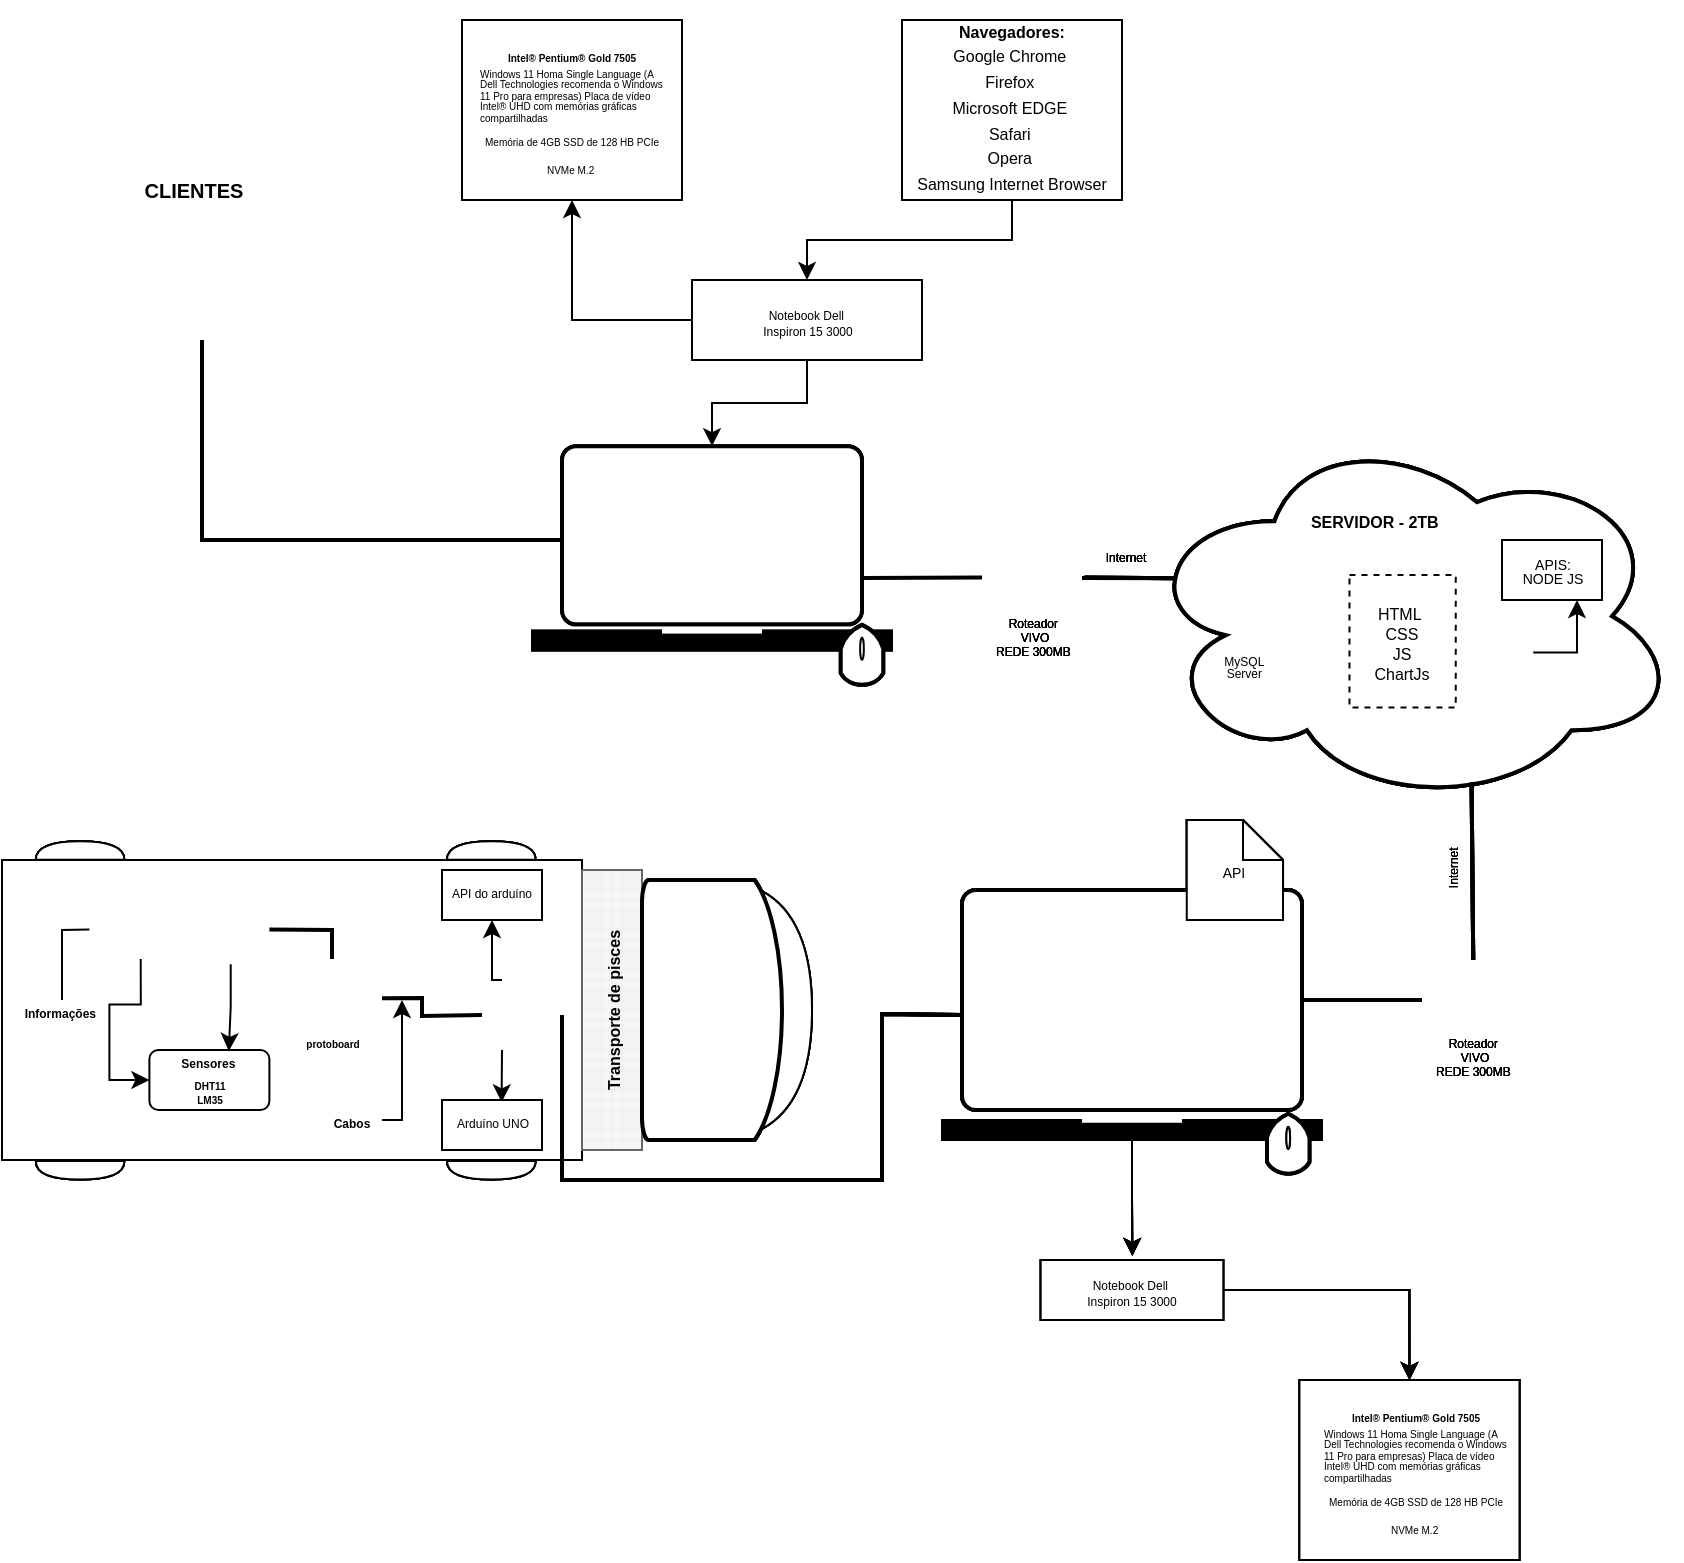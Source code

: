 <mxfile version="21.1.7" type="onedrive">
  <diagram name="Page-1" id="GCrwSVu-x_nVyAugqR5p">
    <mxGraphModel grid="1" page="1" gridSize="10" guides="1" tooltips="1" connect="1" arrows="1" fold="1" pageScale="1" pageWidth="850" pageHeight="1100" math="0" shadow="0">
      <root>
        <mxCell id="0" />
        <mxCell id="1" parent="0" />
        <mxCell id="zbj8vzjJ0kCzsfk0cR-U-171" value="" style="rounded=0;whiteSpace=wrap;html=1;fillColor=#000000;" vertex="1" parent="1">
          <mxGeometry x="490" y="570" width="190" height="10" as="geometry" />
        </mxCell>
        <mxCell id="zbj8vzjJ0kCzsfk0cR-U-123" value="" style="rounded=0;whiteSpace=wrap;html=1;strokeColor=none;" vertex="1" parent="1">
          <mxGeometry x="752.48" y="322.5" width="26.26" height="27.5" as="geometry" />
        </mxCell>
        <mxCell id="zbj8vzjJ0kCzsfk0cR-U-104" value="" style="shape=delay;whiteSpace=wrap;html=1;" vertex="1" parent="1">
          <mxGeometry x="375" y="450" width="50" height="130" as="geometry" />
        </mxCell>
        <mxCell id="zbj8vzjJ0kCzsfk0cR-U-6" value="" style="verticalLabelPosition=bottom;verticalAlign=top;html=1;shape=mxgraph.basic.rect;fillColor2=none;strokeWidth=1;size=0;indent=5;" vertex="1" parent="1">
          <mxGeometry x="20" y="440" width="290" height="150" as="geometry" />
        </mxCell>
        <mxCell id="zbj8vzjJ0kCzsfk0cR-U-7" value="" style="verticalLabelPosition=bottom;verticalAlign=top;html=1;shape=mxgraph.basic.patternFillRect;fillStyle=grid;step=5;fillStrokeWidth=0.2;fillStrokeColor=#dddddd;fillColor=#f5f5f5;fontColor=#333333;strokeColor=#666666;" vertex="1" parent="1">
          <mxGeometry x="310" y="445" width="30" height="140" as="geometry" />
        </mxCell>
        <mxCell id="zbj8vzjJ0kCzsfk0cR-U-8" value="" style="strokeWidth=2;html=1;shape=mxgraph.flowchart.delay;whiteSpace=wrap;" vertex="1" parent="1">
          <mxGeometry x="340" y="450" width="70" height="130" as="geometry" />
        </mxCell>
        <mxCell id="zbj8vzjJ0kCzsfk0cR-U-38" style="edgeStyle=orthogonalEdgeStyle;rounded=0;orthogonalLoop=1;jettySize=auto;html=1;exitX=0.5;exitY=1;exitDx=0;exitDy=0;entryX=0;entryY=0.5;entryDx=0;entryDy=0;" edge="1" parent="1" source="zbj8vzjJ0kCzsfk0cR-U-12" target="zbj8vzjJ0kCzsfk0cR-U-17">
          <mxGeometry relative="1" as="geometry" />
        </mxCell>
        <mxCell id="zbj8vzjJ0kCzsfk0cR-U-12" value="" style="shape=image;verticalLabelPosition=bottom;verticalAlign=top;imageAspect=0;image=https://images.tcdn.com.br/img/img_prod/672486/sensor_de_umidade_e_temperatura_dht11_85_1_1195e14d0e66f8d25b75e05e5aa8825a_20211222202417.jpg;clipPath=inset(33.33% 20% 33.33% 22%);aspect=fixed;" vertex="1" parent="1">
          <mxGeometry x="63.7" y="460" width="51.3" height="29.48" as="geometry" />
        </mxCell>
        <mxCell id="zbj8vzjJ0kCzsfk0cR-U-19" style="edgeStyle=orthogonalEdgeStyle;rounded=0;orthogonalLoop=1;jettySize=auto;html=1;entryX=0.662;entryY=0.016;entryDx=0;entryDy=0;entryPerimeter=0;" edge="1" parent="1" source="zbj8vzjJ0kCzsfk0cR-U-13" target="zbj8vzjJ0kCzsfk0cR-U-17">
          <mxGeometry relative="1" as="geometry" />
        </mxCell>
        <mxCell id="zbj8vzjJ0kCzsfk0cR-U-13" value="" style="shape=image;verticalLabelPosition=bottom;verticalAlign=top;imageAspect=0;image=https://images.prismic.io/circuito/98eecc15cef925a021c48a29bdaf2710e5e779b5_lm35-illustration.png?auto=compress,format" vertex="1" parent="1">
          <mxGeometry x="115.0" y="457.37" width="38.7" height="34.74" as="geometry" />
        </mxCell>
        <mxCell id="zbj8vzjJ0kCzsfk0cR-U-17" value="" style="rounded=1;whiteSpace=wrap;html=1;" vertex="1" parent="1">
          <mxGeometry x="93.7" y="535" width="60" height="30" as="geometry" />
        </mxCell>
        <mxCell id="zbj8vzjJ0kCzsfk0cR-U-23" value="&lt;font style=&quot;font-size: 6px;&quot;&gt;&lt;b&gt;Sensores&amp;nbsp;&lt;/b&gt;&lt;/font&gt;" style="text;html=1;strokeColor=none;fillColor=none;align=center;verticalAlign=middle;whiteSpace=wrap;rounded=0;" vertex="1" parent="1">
          <mxGeometry x="108.7" y="535" width="30" height="10" as="geometry" />
        </mxCell>
        <mxCell id="zbj8vzjJ0kCzsfk0cR-U-24" value="&lt;p style=&quot;line-height: 40%;&quot;&gt;&lt;span style=&quot;font-size: 5px;&quot;&gt;&lt;b&gt;DHT11&lt;br&gt;LM35&lt;/b&gt;&lt;br&gt;&lt;/span&gt;&lt;/p&gt;" style="text;html=1;strokeColor=none;fillColor=none;align=center;verticalAlign=middle;whiteSpace=wrap;rounded=0;" vertex="1" parent="1">
          <mxGeometry x="103.7" y="550" width="40" height="10" as="geometry" />
        </mxCell>
        <mxCell id="zbj8vzjJ0kCzsfk0cR-U-26" value="&lt;font style=&quot;font-size: 6px;&quot;&gt;&lt;b&gt;Informações&amp;nbsp;&lt;/b&gt;&lt;/font&gt;" style="text;html=1;strokeColor=none;fillColor=none;align=center;verticalAlign=middle;whiteSpace=wrap;rounded=0;" vertex="1" parent="1">
          <mxGeometry x="20" y="510" width="60" height="10" as="geometry" />
        </mxCell>
        <mxCell id="zbj8vzjJ0kCzsfk0cR-U-35" value="" style="endArrow=none;html=1;rounded=0;exitX=0.5;exitY=0;exitDx=0;exitDy=0;entryX=0;entryY=0.5;entryDx=0;entryDy=0;" edge="1" parent="1" source="zbj8vzjJ0kCzsfk0cR-U-26" target="zbj8vzjJ0kCzsfk0cR-U-12">
          <mxGeometry width="50" height="50" relative="1" as="geometry">
            <mxPoint x="120" y="520" as="sourcePoint" />
            <mxPoint x="170" y="470" as="targetPoint" />
            <Array as="points">
              <mxPoint x="50" y="500" />
              <mxPoint x="50" y="475" />
            </Array>
          </mxGeometry>
        </mxCell>
        <mxCell id="zbj8vzjJ0kCzsfk0cR-U-36" value="" style="shape=image;verticalLabelPosition=bottom;verticalAlign=top;imageAspect=0;image=https://www.mamuteeletronica.com.br/media/catalog/product/cache/ff61517d26ace703648229d56c081b52/m/i/mini-protoboard-170-furos-azul-12015.jpg;clipPath=inset(19.33% 11.33% 19.33% 10.67%);aspect=fixed;" vertex="1" parent="1">
          <mxGeometry x="160" y="489.48" width="50" height="39.316" as="geometry" />
        </mxCell>
        <mxCell id="zbj8vzjJ0kCzsfk0cR-U-52" style="edgeStyle=orthogonalEdgeStyle;rounded=0;orthogonalLoop=1;jettySize=auto;html=1;exitX=0.25;exitY=1;exitDx=0;exitDy=0;entryX=0.596;entryY=0.046;entryDx=0;entryDy=0;entryPerimeter=0;" edge="1" parent="1" source="zbj8vzjJ0kCzsfk0cR-U-40" target="zbj8vzjJ0kCzsfk0cR-U-45">
          <mxGeometry relative="1" as="geometry" />
        </mxCell>
        <mxCell id="zbj8vzjJ0kCzsfk0cR-U-53" style="edgeStyle=orthogonalEdgeStyle;rounded=0;orthogonalLoop=1;jettySize=auto;html=1;exitX=0.25;exitY=0;exitDx=0;exitDy=0;entryX=0.5;entryY=1;entryDx=0;entryDy=0;" edge="1" parent="1" source="zbj8vzjJ0kCzsfk0cR-U-40" target="zbj8vzjJ0kCzsfk0cR-U-44">
          <mxGeometry relative="1" as="geometry" />
        </mxCell>
        <mxCell id="zbj8vzjJ0kCzsfk0cR-U-40" value="" style="shape=image;verticalLabelPosition=bottom;verticalAlign=top;imageAspect=0;image=https://cdn.shopify.com/s/files/1/0438/4735/2471/files/Arduino_RGB_Pantone_9a224c8c-5d1d-4e5a-8e26-db3aec5ea7db.png?v=1637755799" vertex="1" parent="1">
          <mxGeometry x="260" y="500" width="40" height="35" as="geometry" />
        </mxCell>
        <mxCell id="zbj8vzjJ0kCzsfk0cR-U-41" value="" style="endArrow=none;html=1;rounded=0;exitX=1;exitY=0.5;exitDx=0;exitDy=0;entryX=0.5;entryY=0;entryDx=0;entryDy=0;strokeWidth=2;" edge="1" parent="1" source="zbj8vzjJ0kCzsfk0cR-U-13" target="zbj8vzjJ0kCzsfk0cR-U-36">
          <mxGeometry width="50" height="50" relative="1" as="geometry">
            <mxPoint x="230" y="560" as="sourcePoint" />
            <mxPoint x="280" y="510" as="targetPoint" />
            <Array as="points">
              <mxPoint x="185" y="475" />
            </Array>
          </mxGeometry>
        </mxCell>
        <mxCell id="zbj8vzjJ0kCzsfk0cR-U-42" value="" style="endArrow=none;html=1;rounded=0;entryX=1;entryY=0.5;entryDx=0;entryDy=0;exitX=0;exitY=0.5;exitDx=0;exitDy=0;strokeWidth=2;" edge="1" parent="1" source="zbj8vzjJ0kCzsfk0cR-U-40" target="zbj8vzjJ0kCzsfk0cR-U-36">
          <mxGeometry width="50" height="50" relative="1" as="geometry">
            <mxPoint x="230" y="560" as="sourcePoint" />
            <mxPoint x="280" y="510" as="targetPoint" />
            <Array as="points">
              <mxPoint x="230" y="518" />
              <mxPoint x="230" y="509" />
            </Array>
          </mxGeometry>
        </mxCell>
        <mxCell id="zbj8vzjJ0kCzsfk0cR-U-44" value="" style="rounded=0;whiteSpace=wrap;html=1;" vertex="1" parent="1">
          <mxGeometry x="240" y="445" width="50" height="25" as="geometry" />
        </mxCell>
        <mxCell id="zbj8vzjJ0kCzsfk0cR-U-45" value="" style="rounded=0;whiteSpace=wrap;html=1;" vertex="1" parent="1">
          <mxGeometry x="240" y="560" width="50" height="25" as="geometry" />
        </mxCell>
        <mxCell id="zbj8vzjJ0kCzsfk0cR-U-51" style="edgeStyle=orthogonalEdgeStyle;rounded=0;orthogonalLoop=1;jettySize=auto;html=1;exitX=1;exitY=0.5;exitDx=0;exitDy=0;" edge="1" parent="1" source="zbj8vzjJ0kCzsfk0cR-U-49">
          <mxGeometry relative="1" as="geometry">
            <mxPoint x="220" y="510" as="targetPoint" />
            <Array as="points">
              <mxPoint x="220" y="570" />
            </Array>
          </mxGeometry>
        </mxCell>
        <mxCell id="zbj8vzjJ0kCzsfk0cR-U-49" value="&lt;b&gt;&lt;font style=&quot;font-size: 6px;&quot;&gt;Cabos&lt;/font&gt;&lt;/b&gt;" style="text;html=1;strokeColor=none;fillColor=none;align=center;verticalAlign=middle;whiteSpace=wrap;rounded=0;" vertex="1" parent="1">
          <mxGeometry x="180" y="565" width="30" height="10" as="geometry" />
        </mxCell>
        <mxCell id="zbj8vzjJ0kCzsfk0cR-U-58" value="&lt;font size=&quot;1&quot; style=&quot;&quot;&gt;&lt;b style=&quot;font-size: 5px;&quot;&gt;protoboard&lt;/b&gt;&lt;/font&gt;" style="text;html=1;align=center;verticalAlign=middle;resizable=0;points=[];autosize=1;strokeColor=none;fillColor=none;" vertex="1" parent="1">
          <mxGeometry x="160" y="515" width="50" height="30" as="geometry" />
        </mxCell>
        <mxCell id="zbj8vzjJ0kCzsfk0cR-U-59" value="&lt;font style=&quot;font-size: 6px;&quot;&gt;Arduíno UNO&lt;/font&gt;" style="text;html=1;strokeColor=none;fillColor=none;align=center;verticalAlign=middle;whiteSpace=wrap;rounded=0;" vertex="1" parent="1">
          <mxGeometry x="242.5" y="565" width="45" height="10" as="geometry" />
        </mxCell>
        <mxCell id="zbj8vzjJ0kCzsfk0cR-U-60" value="&lt;span style=&quot;font-size: 6px;&quot;&gt;API do arduíno&lt;/span&gt;" style="text;html=1;strokeColor=none;fillColor=none;align=center;verticalAlign=middle;whiteSpace=wrap;rounded=0;" vertex="1" parent="1">
          <mxGeometry x="241.25" y="450" width="47.5" height="10" as="geometry" />
        </mxCell>
        <mxCell id="zbj8vzjJ0kCzsfk0cR-U-62" value="" style="rounded=1;whiteSpace=wrap;html=1;absoluteArcSize=1;arcSize=14;strokeWidth=2;" vertex="1" parent="1">
          <mxGeometry x="500" y="455" width="170" height="110" as="geometry" />
        </mxCell>
        <mxCell id="zbj8vzjJ0kCzsfk0cR-U-114" style="edgeStyle=orthogonalEdgeStyle;rounded=0;orthogonalLoop=1;jettySize=auto;html=1;exitX=0.5;exitY=1;exitDx=0;exitDy=0;entryX=0.502;entryY=-0.067;entryDx=0;entryDy=0;entryPerimeter=0;" edge="1" parent="1" source="zbj8vzjJ0kCzsfk0cR-U-69" target="zbj8vzjJ0kCzsfk0cR-U-110">
          <mxGeometry relative="1" as="geometry" />
        </mxCell>
        <mxCell id="zbj8vzjJ0kCzsfk0cR-U-69" value="" style="rounded=0;whiteSpace=wrap;html=1;fillColor=#000000;" vertex="1" parent="1">
          <mxGeometry x="490" y="570" width="190" height="10" as="geometry" />
        </mxCell>
        <mxCell id="zbj8vzjJ0kCzsfk0cR-U-70" value="" style="rounded=0;whiteSpace=wrap;html=1;fillColor=#FFFFFF;strokeColor=none;" vertex="1" parent="1">
          <mxGeometry x="560" y="568.75" width="50" height="2.5" as="geometry" />
        </mxCell>
        <mxCell id="zbj8vzjJ0kCzsfk0cR-U-71" value="" style="strokeWidth=2;html=1;shape=mxgraph.flowchart.display;whiteSpace=wrap;rotation=90;" vertex="1" parent="1">
          <mxGeometry x="648.12" y="571.25" width="30" height="21.25" as="geometry" />
        </mxCell>
        <mxCell id="zbj8vzjJ0kCzsfk0cR-U-72" value="" style="ellipse;whiteSpace=wrap;html=1;rotation=90;" vertex="1" parent="1">
          <mxGeometry x="657.49" y="578.12" width="11.25" height="1.88" as="geometry" />
        </mxCell>
        <mxCell id="zbj8vzjJ0kCzsfk0cR-U-77" value="" style="shape=image;verticalLabelPosition=bottom;verticalAlign=top;imageAspect=0;image=https://www.iconbolt.com/preview/twitter/andrew-icons/windows-key-logo.svg;clipPath=inset(28.67% 38.33% 29.33% 39.67%);aspect=fixed;" vertex="1" parent="1">
          <mxGeometry x="560" y="480" width="52.38" height="50" as="geometry" />
        </mxCell>
        <mxCell id="zbj8vzjJ0kCzsfk0cR-U-78" value="" style="endArrow=none;html=1;rounded=0;exitX=1;exitY=0.5;exitDx=0;exitDy=0;entryX=0;entryY=0.568;entryDx=0;entryDy=0;entryPerimeter=0;strokeWidth=2;" edge="1" parent="1" source="zbj8vzjJ0kCzsfk0cR-U-40" target="zbj8vzjJ0kCzsfk0cR-U-62">
          <mxGeometry width="50" height="50" relative="1" as="geometry">
            <mxPoint x="410" y="560" as="sourcePoint" />
            <mxPoint x="460" y="510" as="targetPoint" />
            <Array as="points">
              <mxPoint x="300" y="600" />
              <mxPoint x="460" y="600" />
              <mxPoint x="460" y="560" />
              <mxPoint x="460" y="517" />
            </Array>
          </mxGeometry>
        </mxCell>
        <mxCell id="zbj8vzjJ0kCzsfk0cR-U-79" value="" style="shape=image;verticalLabelPosition=bottom;verticalAlign=top;imageAspect=0;image=https://st4.depositphotos.com/20838724/23307/v/450/depositphotos_233079700-stock-illustration-wifi-router-line-icon-outline.jpg;clipPath=inset(29.67% 24% 30% 24.33%);aspect=fixed;" vertex="1" parent="1">
          <mxGeometry x="730" y="490" width="51.24" height="40" as="geometry" />
        </mxCell>
        <mxCell id="zbj8vzjJ0kCzsfk0cR-U-80" value="" style="endArrow=none;html=1;rounded=0;entryX=0;entryY=0.5;entryDx=0;entryDy=0;strokeWidth=2;exitX=1;exitY=0.5;exitDx=0;exitDy=0;" edge="1" parent="1" source="zbj8vzjJ0kCzsfk0cR-U-62" target="zbj8vzjJ0kCzsfk0cR-U-79">
          <mxGeometry width="50" height="50" relative="1" as="geometry">
            <mxPoint x="640" y="510" as="sourcePoint" />
            <mxPoint x="660" y="460" as="targetPoint" />
          </mxGeometry>
        </mxCell>
        <mxCell id="zbj8vzjJ0kCzsfk0cR-U-86" value="&lt;font style=&quot;font-size: 7px;&quot;&gt;API&lt;/font&gt;" style="shape=note;size=20;whiteSpace=wrap;html=1;" vertex="1" parent="1">
          <mxGeometry x="612.38" y="420" width="48.13" height="50" as="geometry" />
        </mxCell>
        <mxCell id="zbj8vzjJ0kCzsfk0cR-U-87" value="&lt;p style=&quot;line-height: 120%; font-size: 6px;&quot;&gt;&lt;font style=&quot;font-size: 6px;&quot;&gt;Roteador&amp;nbsp;&lt;br&gt;VIVO&lt;br&gt;REDE 300MB&amp;nbsp;&lt;/font&gt;&lt;/p&gt;" style="text;html=1;align=center;verticalAlign=middle;resizable=0;points=[];autosize=1;strokeColor=none;fillColor=none;" vertex="1" parent="1">
          <mxGeometry x="725.62" y="513.75" width="60" height="50" as="geometry" />
        </mxCell>
        <mxCell id="zbj8vzjJ0kCzsfk0cR-U-88" value="&lt;p style=&quot;line-height: 254%;&quot;&gt;&lt;br&gt;&lt;/p&gt;" style="ellipse;shape=cloud;whiteSpace=wrap;html=1;align=center;strokeWidth=2;" vertex="1" parent="1">
          <mxGeometry x="588.74" y="223.08" width="270" height="190" as="geometry" />
        </mxCell>
        <mxCell id="zbj8vzjJ0kCzsfk0cR-U-89" value="" style="shape=image;verticalLabelPosition=bottom;verticalAlign=top;imageAspect=0;image=https://cdn-icons-png.flaticon.com/512/4233/4233336.png" vertex="1" parent="1">
          <mxGeometry x="643.12" y="297.5" width="40" height="45" as="geometry" />
        </mxCell>
        <mxCell id="zbj8vzjJ0kCzsfk0cR-U-99" value="" style="shape=delay;whiteSpace=wrap;html=1;rotation=90;" vertex="1" parent="1">
          <mxGeometry x="260" y="573" width="9.29" height="44.29" as="geometry" />
        </mxCell>
        <mxCell id="zbj8vzjJ0kCzsfk0cR-U-100" value="" style="shape=delay;whiteSpace=wrap;html=1;rotation=90;" vertex="1" parent="1">
          <mxGeometry x="54.41" y="573" width="9.29" height="44.29" as="geometry" />
        </mxCell>
        <mxCell id="zbj8vzjJ0kCzsfk0cR-U-101" value="" style="shape=delay;whiteSpace=wrap;html=1;rotation=-90;" vertex="1" parent="1">
          <mxGeometry x="54.41" y="413.08" width="9.29" height="44.29" as="geometry" />
        </mxCell>
        <mxCell id="zbj8vzjJ0kCzsfk0cR-U-102" value="" style="shape=delay;whiteSpace=wrap;html=1;rotation=-90;" vertex="1" parent="1">
          <mxGeometry x="260" y="413.08" width="9.29" height="44.29" as="geometry" />
        </mxCell>
        <mxCell id="zbj8vzjJ0kCzsfk0cR-U-107" value="&lt;font size=&quot;1&quot; style=&quot;&quot;&gt;&lt;b style=&quot;font-size: 8px;&quot;&gt;Transporte de pisces&lt;/b&gt;&lt;/font&gt;" style="text;html=1;strokeColor=none;fillColor=none;align=center;verticalAlign=middle;whiteSpace=wrap;rounded=0;rotation=-90;" vertex="1" parent="1">
          <mxGeometry x="260" y="500" width="130" height="30" as="geometry" />
        </mxCell>
        <mxCell id="zbj8vzjJ0kCzsfk0cR-U-141" style="edgeStyle=orthogonalEdgeStyle;rounded=0;orthogonalLoop=1;jettySize=auto;html=1;entryX=0.5;entryY=0;entryDx=0;entryDy=0;" edge="1" parent="1" source="zbj8vzjJ0kCzsfk0cR-U-110" target="zbj8vzjJ0kCzsfk0cR-U-115">
          <mxGeometry relative="1" as="geometry" />
        </mxCell>
        <mxCell id="zbj8vzjJ0kCzsfk0cR-U-110" value="" style="verticalLabelPosition=bottom;verticalAlign=top;html=1;shape=mxgraph.basic.rect;fillColor2=none;strokeWidth=1;size=20;indent=5;" vertex="1" parent="1">
          <mxGeometry x="539.34" y="640" width="91.31" height="30" as="geometry" />
        </mxCell>
        <mxCell id="zbj8vzjJ0kCzsfk0cR-U-112" value="&lt;p style=&quot;line-height: 50%;&quot;&gt;&lt;font style=&quot;font-size: 6px;&quot;&gt;Notebook Dell&amp;nbsp;&lt;br&gt;Inspiron 15 3000&lt;/font&gt;&lt;/p&gt;" style="text;html=1;strokeColor=none;fillColor=none;align=center;verticalAlign=middle;whiteSpace=wrap;rounded=0;" vertex="1" parent="1">
          <mxGeometry x="548.09" y="640" width="73.81" height="30" as="geometry" />
        </mxCell>
        <mxCell id="zbj8vzjJ0kCzsfk0cR-U-115" value="" style="rounded=0;whiteSpace=wrap;html=1;" vertex="1" parent="1">
          <mxGeometry x="668.74" y="700" width="110" height="90" as="geometry" />
        </mxCell>
        <mxCell id="zbj8vzjJ0kCzsfk0cR-U-116" value="&lt;font style=&quot;font-size: 5px;&quot;&gt;&lt;b&gt;&lt;font style=&quot;font-size: 5px;&quot;&gt;I&lt;/font&gt;&lt;font style=&quot;font-size: 5px;&quot;&gt;&lt;font style=&quot;font-size: 5px;&quot;&gt;ntel&lt;/font&gt;&lt;span style=&quot;font-family: arial, sans-serif; text-align: left; background-color: rgb(255, 255, 255);&quot;&gt;®&amp;nbsp;&lt;/span&gt;&lt;span style=&quot;font-family: arial, sans-serif; text-align: left; background-color: rgb(255, 255, 255);&quot;&gt;Pentium&lt;/span&gt;&lt;span style=&quot;font-family: arial, sans-serif; text-align: left; background-color: rgb(255, 255, 255);&quot;&gt;®&amp;nbsp;&lt;/span&gt;&lt;span style=&quot;font-family: arial, sans-serif; text-align: left; background-color: rgb(255, 255, 255);&quot;&gt;Gold 7505&lt;br&gt;&lt;/span&gt;&lt;/font&gt;&lt;/b&gt;&lt;div style=&quot;border: 0px; font-variant-numeric: inherit; font-variant-east-asian: inherit; font-variant-alternates: inherit; font-stretch: inherit; line-height: 110%; font-family: Calibri, Arial, Helvetica, sans-serif, serif, EmojiFont; font-optical-sizing: inherit; font-kerning: inherit; font-feature-settings: inherit; font-variation-settings: inherit; margin: 0px; padding: 0px; vertical-align: baseline; text-align: start; background-color: rgb(255, 255, 255);&quot; class=&quot;x_elementToProof x_ContentPasted0 x_ContentPasted2&quot;&gt;Windows 11 Homa Single Language (A Dell Technologies recomenda o Windows 11 Pro para empresas) Placa de vídeo Intel®&amp;nbsp;UHD com memórias gráficas compartilhadas&lt;/div&gt;Memória de 4GB SSD de 128 HB PCIe NVMe M.2&lt;b&gt;&lt;font style=&quot;font-size: 5px;&quot;&gt;&lt;span style=&quot;font-family: arial, sans-serif; text-align: left; background-color: rgb(255, 255, 255);&quot;&gt;&amp;nbsp;&lt;/span&gt;&lt;/font&gt;&lt;/b&gt;&lt;/font&gt;" style="text;html=1;strokeColor=none;fillColor=none;align=center;verticalAlign=middle;whiteSpace=wrap;rounded=0;" vertex="1" parent="1">
          <mxGeometry x="680" y="725" width="94.39" height="40" as="geometry" />
        </mxCell>
        <mxCell id="zbj8vzjJ0kCzsfk0cR-U-118" value="" style="endArrow=none;html=1;rounded=0;entryX=0.615;entryY=0.937;entryDx=0;entryDy=0;entryPerimeter=0;exitX=0.5;exitY=0;exitDx=0;exitDy=0;strokeWidth=2;" edge="1" parent="1" source="zbj8vzjJ0kCzsfk0cR-U-79" target="zbj8vzjJ0kCzsfk0cR-U-88">
          <mxGeometry width="50" height="50" relative="1" as="geometry">
            <mxPoint x="750" y="500" as="sourcePoint" />
            <mxPoint x="800" y="450" as="targetPoint" />
          </mxGeometry>
        </mxCell>
        <mxCell id="zbj8vzjJ0kCzsfk0cR-U-120" value="" style="verticalLabelPosition=bottom;verticalAlign=top;html=1;shape=mxgraph.basic.rect;fillColor2=none;strokeWidth=1;size=20;indent=5;dashed=1;" vertex="1" parent="1">
          <mxGeometry x="693.74" y="297.5" width="53.13" height="66.25" as="geometry" />
        </mxCell>
        <mxCell id="zbj8vzjJ0kCzsfk0cR-U-121" value="&lt;p style=&quot;line-height: 75%;&quot;&gt;&lt;font style=&quot;font-size: 8px;&quot;&gt;HTML&amp;nbsp;&lt;br&gt;CSS&lt;br&gt;JS&lt;br&gt;ChartJs&lt;/font&gt;&lt;/p&gt;" style="text;html=1;strokeColor=none;fillColor=none;align=center;verticalAlign=middle;whiteSpace=wrap;rounded=0;" vertex="1" parent="1">
          <mxGeometry x="690.3" y="315.63" width="60" height="30" as="geometry" />
        </mxCell>
        <mxCell id="zbj8vzjJ0kCzsfk0cR-U-131" style="edgeStyle=orthogonalEdgeStyle;rounded=0;orthogonalLoop=1;jettySize=auto;html=1;exitX=1;exitY=0.5;exitDx=0;exitDy=0;entryX=0.75;entryY=1;entryDx=0;entryDy=0;" edge="1" parent="1" source="zbj8vzjJ0kCzsfk0cR-U-122" target="zbj8vzjJ0kCzsfk0cR-U-126">
          <mxGeometry relative="1" as="geometry" />
        </mxCell>
        <mxCell id="zbj8vzjJ0kCzsfk0cR-U-122" value="" style="shape=image;verticalLabelPosition=bottom;verticalAlign=top;imageAspect=0;image=https://cdn-icons-png.flaticon.com/512/2165/2165022.png" vertex="1" parent="1">
          <mxGeometry x="745.62" y="318.75" width="40" height="35" as="geometry" />
        </mxCell>
        <mxCell id="zbj8vzjJ0kCzsfk0cR-U-126" value="" style="rounded=0;whiteSpace=wrap;html=1;" vertex="1" parent="1">
          <mxGeometry x="770" y="280" width="50" height="30" as="geometry" />
        </mxCell>
        <mxCell id="zbj8vzjJ0kCzsfk0cR-U-127" value="&lt;p style=&quot;line-height: 43%;&quot;&gt;&lt;font style=&quot;font-size: 7px;&quot;&gt;APIS:&lt;br&gt;NODE JS&lt;/font&gt;&lt;/p&gt;" style="text;html=1;strokeColor=none;fillColor=none;align=center;verticalAlign=middle;whiteSpace=wrap;rounded=0;" vertex="1" parent="1">
          <mxGeometry x="767.5" y="285" width="55" height="20" as="geometry" />
        </mxCell>
        <mxCell id="zbj8vzjJ0kCzsfk0cR-U-132" value="&lt;font style=&quot;font-size: 8px;&quot;&gt;&lt;b&gt;SERVIDOR - 2TB&amp;nbsp;&lt;/b&gt;&lt;/font&gt;" style="text;html=1;strokeColor=none;fillColor=none;align=center;verticalAlign=middle;whiteSpace=wrap;rounded=0;" vertex="1" parent="1">
          <mxGeometry x="660.61" y="255" width="93.13" height="30" as="geometry" />
        </mxCell>
        <mxCell id="zbj8vzjJ0kCzsfk0cR-U-134" value="&lt;p style=&quot;line-height: 100%; font-size: 6px;&quot;&gt;&lt;font style=&quot;font-size: 6px;&quot;&gt;MySQL&amp;nbsp;&lt;br&gt;Server&amp;nbsp;&lt;/font&gt;&lt;br&gt;&lt;/p&gt;" style="text;html=1;strokeColor=none;fillColor=none;align=center;verticalAlign=middle;whiteSpace=wrap;rounded=0;" vertex="1" parent="1">
          <mxGeometry x="612.38" y="336.25" width="60" height="13.75" as="geometry" />
        </mxCell>
        <mxCell id="zbj8vzjJ0kCzsfk0cR-U-135" value="" style="shape=image;verticalLabelPosition=bottom;verticalAlign=top;imageAspect=0;image=https://st4.depositphotos.com/20838724/23307/v/450/depositphotos_233079700-stock-illustration-wifi-router-line-icon-outline.jpg;clipPath=inset(29.67% 24% 30% 24.33%);aspect=fixed;" vertex="1" parent="1">
          <mxGeometry x="510" y="278.75" width="51.24" height="40" as="geometry" />
        </mxCell>
        <mxCell id="zbj8vzjJ0kCzsfk0cR-U-136" value="&lt;p style=&quot;line-height: 120%; font-size: 6px;&quot;&gt;&lt;font style=&quot;font-size: 6px;&quot;&gt;Roteador&amp;nbsp;&lt;br&gt;VIVO&lt;br&gt;REDE 300MB&amp;nbsp;&lt;/font&gt;&lt;/p&gt;" style="text;html=1;align=center;verticalAlign=middle;resizable=0;points=[];autosize=1;strokeColor=none;fillColor=none;" vertex="1" parent="1">
          <mxGeometry x="505.62" y="303.75" width="60" height="50" as="geometry" />
        </mxCell>
        <mxCell id="zbj8vzjJ0kCzsfk0cR-U-137" value="" style="endArrow=none;html=1;rounded=0;exitX=1;exitY=0.5;exitDx=0;exitDy=0;entryX=0.07;entryY=0.4;entryDx=0;entryDy=0;entryPerimeter=0;strokeWidth=2;" edge="1" parent="1" source="zbj8vzjJ0kCzsfk0cR-U-135" target="zbj8vzjJ0kCzsfk0cR-U-88">
          <mxGeometry width="50" height="50" relative="1" as="geometry">
            <mxPoint x="560" y="350" as="sourcePoint" />
            <mxPoint x="610" y="300" as="targetPoint" />
          </mxGeometry>
        </mxCell>
        <mxCell id="zbj8vzjJ0kCzsfk0cR-U-139" value="&lt;font style=&quot;font-size: 6px;&quot;&gt;Internet&lt;/font&gt;" style="text;html=1;strokeColor=none;fillColor=none;align=center;verticalAlign=middle;whiteSpace=wrap;rounded=0;" vertex="1" parent="1">
          <mxGeometry x="552.38" y="278.75" width="60" height="16.25" as="geometry" />
        </mxCell>
        <mxCell id="zbj8vzjJ0kCzsfk0cR-U-140" value="&lt;font style=&quot;font-size: 6px;&quot;&gt;Internet&lt;/font&gt;" style="text;html=1;strokeColor=none;fillColor=none;align=center;verticalAlign=middle;whiteSpace=wrap;rounded=0;rotation=-90;" vertex="1" parent="1">
          <mxGeometry x="714" y="435.75" width="60" height="16.25" as="geometry" />
        </mxCell>
        <mxCell id="zbj8vzjJ0kCzsfk0cR-U-142" value="" style="rounded=0;whiteSpace=wrap;html=1;strokeColor=none;" vertex="1" parent="1">
          <mxGeometry x="752.48" y="322.5" width="26.26" height="27.5" as="geometry" />
        </mxCell>
        <mxCell id="zbj8vzjJ0kCzsfk0cR-U-143" value="" style="shape=delay;whiteSpace=wrap;html=1;" vertex="1" parent="1">
          <mxGeometry x="375" y="450" width="50" height="130" as="geometry" />
        </mxCell>
        <mxCell id="zbj8vzjJ0kCzsfk0cR-U-144" value="" style="verticalLabelPosition=bottom;verticalAlign=top;html=1;shape=mxgraph.basic.rect;fillColor2=none;strokeWidth=1;size=0;indent=5;" vertex="1" parent="1">
          <mxGeometry x="20" y="440" width="290" height="150" as="geometry" />
        </mxCell>
        <mxCell id="zbj8vzjJ0kCzsfk0cR-U-145" value="" style="verticalLabelPosition=bottom;verticalAlign=top;html=1;shape=mxgraph.basic.patternFillRect;fillStyle=grid;step=5;fillStrokeWidth=0.2;fillStrokeColor=#dddddd;fillColor=#f5f5f5;fontColor=#333333;strokeColor=#666666;" vertex="1" parent="1">
          <mxGeometry x="310" y="445" width="30" height="140" as="geometry" />
        </mxCell>
        <mxCell id="zbj8vzjJ0kCzsfk0cR-U-146" value="" style="strokeWidth=2;html=1;shape=mxgraph.flowchart.delay;whiteSpace=wrap;" vertex="1" parent="1">
          <mxGeometry x="340" y="450" width="70" height="130" as="geometry" />
        </mxCell>
        <mxCell id="zbj8vzjJ0kCzsfk0cR-U-147" style="edgeStyle=orthogonalEdgeStyle;rounded=0;orthogonalLoop=1;jettySize=auto;html=1;exitX=0.5;exitY=1;exitDx=0;exitDy=0;entryX=0;entryY=0.5;entryDx=0;entryDy=0;" edge="1" parent="1" source="zbj8vzjJ0kCzsfk0cR-U-148" target="zbj8vzjJ0kCzsfk0cR-U-151">
          <mxGeometry relative="1" as="geometry" />
        </mxCell>
        <mxCell id="zbj8vzjJ0kCzsfk0cR-U-148" value="" style="shape=image;verticalLabelPosition=bottom;verticalAlign=top;imageAspect=0;image=https://images.tcdn.com.br/img/img_prod/672486/sensor_de_umidade_e_temperatura_dht11_85_1_1195e14d0e66f8d25b75e05e5aa8825a_20211222202417.jpg;clipPath=inset(33.33% 20% 33.33% 22%);aspect=fixed;" vertex="1" parent="1">
          <mxGeometry x="63.7" y="460" width="51.3" height="29.48" as="geometry" />
        </mxCell>
        <mxCell id="zbj8vzjJ0kCzsfk0cR-U-149" style="edgeStyle=orthogonalEdgeStyle;rounded=0;orthogonalLoop=1;jettySize=auto;html=1;entryX=0.662;entryY=0.016;entryDx=0;entryDy=0;entryPerimeter=0;" edge="1" parent="1" source="zbj8vzjJ0kCzsfk0cR-U-150" target="zbj8vzjJ0kCzsfk0cR-U-151">
          <mxGeometry relative="1" as="geometry" />
        </mxCell>
        <mxCell id="zbj8vzjJ0kCzsfk0cR-U-150" value="" style="shape=image;verticalLabelPosition=bottom;verticalAlign=top;imageAspect=0;image=https://images.prismic.io/circuito/98eecc15cef925a021c48a29bdaf2710e5e779b5_lm35-illustration.png?auto=compress,format" vertex="1" parent="1">
          <mxGeometry x="115.0" y="457.37" width="38.7" height="34.74" as="geometry" />
        </mxCell>
        <mxCell id="zbj8vzjJ0kCzsfk0cR-U-151" value="" style="rounded=1;whiteSpace=wrap;html=1;" vertex="1" parent="1">
          <mxGeometry x="93.7" y="535" width="60" height="30" as="geometry" />
        </mxCell>
        <mxCell id="zbj8vzjJ0kCzsfk0cR-U-152" value="&lt;font style=&quot;font-size: 6px;&quot;&gt;&lt;b&gt;Sensores&amp;nbsp;&lt;/b&gt;&lt;/font&gt;" style="text;html=1;strokeColor=none;fillColor=none;align=center;verticalAlign=middle;whiteSpace=wrap;rounded=0;" vertex="1" parent="1">
          <mxGeometry x="108.7" y="535" width="30" height="10" as="geometry" />
        </mxCell>
        <mxCell id="zbj8vzjJ0kCzsfk0cR-U-153" value="&lt;p style=&quot;line-height: 40%;&quot;&gt;&lt;span style=&quot;font-size: 5px;&quot;&gt;&lt;b&gt;DHT11&lt;br&gt;LM35&lt;/b&gt;&lt;br&gt;&lt;/span&gt;&lt;/p&gt;" style="text;html=1;strokeColor=none;fillColor=none;align=center;verticalAlign=middle;whiteSpace=wrap;rounded=0;" vertex="1" parent="1">
          <mxGeometry x="103.7" y="550" width="40" height="10" as="geometry" />
        </mxCell>
        <mxCell id="zbj8vzjJ0kCzsfk0cR-U-154" value="&lt;font style=&quot;font-size: 6px;&quot;&gt;&lt;b&gt;Informações&amp;nbsp;&lt;/b&gt;&lt;/font&gt;" style="text;html=1;strokeColor=none;fillColor=none;align=center;verticalAlign=middle;whiteSpace=wrap;rounded=0;" vertex="1" parent="1">
          <mxGeometry x="20" y="510" width="60" height="10" as="geometry" />
        </mxCell>
        <mxCell id="zbj8vzjJ0kCzsfk0cR-U-155" value="" style="endArrow=none;html=1;rounded=0;exitX=0.5;exitY=0;exitDx=0;exitDy=0;entryX=0;entryY=0.5;entryDx=0;entryDy=0;" edge="1" parent="1" source="zbj8vzjJ0kCzsfk0cR-U-154" target="zbj8vzjJ0kCzsfk0cR-U-148">
          <mxGeometry width="50" height="50" relative="1" as="geometry">
            <mxPoint x="120" y="520" as="sourcePoint" />
            <mxPoint x="170" y="470" as="targetPoint" />
            <Array as="points">
              <mxPoint x="50" y="500" />
              <mxPoint x="50" y="475" />
            </Array>
          </mxGeometry>
        </mxCell>
        <mxCell id="zbj8vzjJ0kCzsfk0cR-U-156" value="" style="shape=image;verticalLabelPosition=bottom;verticalAlign=top;imageAspect=0;image=https://www.mamuteeletronica.com.br/media/catalog/product/cache/ff61517d26ace703648229d56c081b52/m/i/mini-protoboard-170-furos-azul-12015.jpg;clipPath=inset(19.33% 11.33% 19.33% 10.67%);aspect=fixed;" vertex="1" parent="1">
          <mxGeometry x="160" y="489.48" width="50" height="39.316" as="geometry" />
        </mxCell>
        <mxCell id="zbj8vzjJ0kCzsfk0cR-U-157" style="edgeStyle=orthogonalEdgeStyle;rounded=0;orthogonalLoop=1;jettySize=auto;html=1;exitX=0.25;exitY=1;exitDx=0;exitDy=0;entryX=0.596;entryY=0.046;entryDx=0;entryDy=0;entryPerimeter=0;" edge="1" parent="1" source="zbj8vzjJ0kCzsfk0cR-U-159" target="zbj8vzjJ0kCzsfk0cR-U-163">
          <mxGeometry relative="1" as="geometry" />
        </mxCell>
        <mxCell id="zbj8vzjJ0kCzsfk0cR-U-158" style="edgeStyle=orthogonalEdgeStyle;rounded=0;orthogonalLoop=1;jettySize=auto;html=1;exitX=0.25;exitY=0;exitDx=0;exitDy=0;entryX=0.5;entryY=1;entryDx=0;entryDy=0;" edge="1" parent="1" source="zbj8vzjJ0kCzsfk0cR-U-159" target="zbj8vzjJ0kCzsfk0cR-U-162">
          <mxGeometry relative="1" as="geometry" />
        </mxCell>
        <mxCell id="zbj8vzjJ0kCzsfk0cR-U-159" value="" style="shape=image;verticalLabelPosition=bottom;verticalAlign=top;imageAspect=0;image=https://cdn.shopify.com/s/files/1/0438/4735/2471/files/Arduino_RGB_Pantone_9a224c8c-5d1d-4e5a-8e26-db3aec5ea7db.png?v=1637755799" vertex="1" parent="1">
          <mxGeometry x="260" y="500" width="40" height="35" as="geometry" />
        </mxCell>
        <mxCell id="zbj8vzjJ0kCzsfk0cR-U-160" value="" style="endArrow=none;html=1;rounded=0;exitX=1;exitY=0.5;exitDx=0;exitDy=0;entryX=0.5;entryY=0;entryDx=0;entryDy=0;strokeWidth=2;" edge="1" parent="1" source="zbj8vzjJ0kCzsfk0cR-U-150" target="zbj8vzjJ0kCzsfk0cR-U-156">
          <mxGeometry width="50" height="50" relative="1" as="geometry">
            <mxPoint x="230" y="560" as="sourcePoint" />
            <mxPoint x="280" y="510" as="targetPoint" />
            <Array as="points">
              <mxPoint x="185" y="475" />
            </Array>
          </mxGeometry>
        </mxCell>
        <mxCell id="zbj8vzjJ0kCzsfk0cR-U-161" value="" style="endArrow=none;html=1;rounded=0;entryX=1;entryY=0.5;entryDx=0;entryDy=0;exitX=0;exitY=0.5;exitDx=0;exitDy=0;strokeWidth=2;" edge="1" parent="1" source="zbj8vzjJ0kCzsfk0cR-U-159" target="zbj8vzjJ0kCzsfk0cR-U-156">
          <mxGeometry width="50" height="50" relative="1" as="geometry">
            <mxPoint x="230" y="560" as="sourcePoint" />
            <mxPoint x="280" y="510" as="targetPoint" />
            <Array as="points">
              <mxPoint x="230" y="518" />
              <mxPoint x="230" y="509" />
            </Array>
          </mxGeometry>
        </mxCell>
        <mxCell id="zbj8vzjJ0kCzsfk0cR-U-162" value="" style="rounded=0;whiteSpace=wrap;html=1;" vertex="1" parent="1">
          <mxGeometry x="240" y="445" width="50" height="25" as="geometry" />
        </mxCell>
        <mxCell id="zbj8vzjJ0kCzsfk0cR-U-163" value="" style="rounded=0;whiteSpace=wrap;html=1;" vertex="1" parent="1">
          <mxGeometry x="240" y="560" width="50" height="25" as="geometry" />
        </mxCell>
        <mxCell id="zbj8vzjJ0kCzsfk0cR-U-164" style="edgeStyle=orthogonalEdgeStyle;rounded=0;orthogonalLoop=1;jettySize=auto;html=1;exitX=1;exitY=0.5;exitDx=0;exitDy=0;" edge="1" parent="1" source="zbj8vzjJ0kCzsfk0cR-U-165">
          <mxGeometry relative="1" as="geometry">
            <mxPoint x="220" y="510" as="targetPoint" />
            <Array as="points">
              <mxPoint x="220" y="570" />
            </Array>
          </mxGeometry>
        </mxCell>
        <mxCell id="zbj8vzjJ0kCzsfk0cR-U-165" value="&lt;b&gt;&lt;font style=&quot;font-size: 6px;&quot;&gt;Cabos&lt;/font&gt;&lt;/b&gt;" style="text;html=1;strokeColor=none;fillColor=none;align=center;verticalAlign=middle;whiteSpace=wrap;rounded=0;" vertex="1" parent="1">
          <mxGeometry x="180" y="565" width="30" height="10" as="geometry" />
        </mxCell>
        <mxCell id="zbj8vzjJ0kCzsfk0cR-U-166" value="&lt;font size=&quot;1&quot; style=&quot;&quot;&gt;&lt;b style=&quot;font-size: 5px;&quot;&gt;protoboard&lt;/b&gt;&lt;/font&gt;" style="text;html=1;align=center;verticalAlign=middle;resizable=0;points=[];autosize=1;strokeColor=none;fillColor=none;" vertex="1" parent="1">
          <mxGeometry x="160" y="515" width="50" height="30" as="geometry" />
        </mxCell>
        <mxCell id="zbj8vzjJ0kCzsfk0cR-U-167" value="&lt;font style=&quot;font-size: 6px;&quot;&gt;Arduíno UNO&lt;/font&gt;" style="text;html=1;strokeColor=none;fillColor=none;align=center;verticalAlign=middle;whiteSpace=wrap;rounded=0;" vertex="1" parent="1">
          <mxGeometry x="242.5" y="565" width="45" height="10" as="geometry" />
        </mxCell>
        <mxCell id="zbj8vzjJ0kCzsfk0cR-U-168" value="&lt;span style=&quot;font-size: 6px;&quot;&gt;API do arduíno&lt;/span&gt;" style="text;html=1;strokeColor=none;fillColor=none;align=center;verticalAlign=middle;whiteSpace=wrap;rounded=0;" vertex="1" parent="1">
          <mxGeometry x="241.25" y="450" width="47.5" height="10" as="geometry" />
        </mxCell>
        <mxCell id="zbj8vzjJ0kCzsfk0cR-U-169" value="" style="rounded=1;whiteSpace=wrap;html=1;absoluteArcSize=1;arcSize=14;strokeWidth=2;" vertex="1" parent="1">
          <mxGeometry x="500" y="455" width="170" height="110" as="geometry" />
        </mxCell>
        <mxCell id="zbj8vzjJ0kCzsfk0cR-U-170" style="edgeStyle=orthogonalEdgeStyle;rounded=0;orthogonalLoop=1;jettySize=auto;html=1;exitX=0.5;exitY=1;exitDx=0;exitDy=0;entryX=0.502;entryY=-0.067;entryDx=0;entryDy=0;entryPerimeter=0;" edge="1" parent="1" source="zbj8vzjJ0kCzsfk0cR-U-171" target="zbj8vzjJ0kCzsfk0cR-U-189">
          <mxGeometry relative="1" as="geometry" />
        </mxCell>
        <mxCell id="zbj8vzjJ0kCzsfk0cR-U-172" value="" style="rounded=0;whiteSpace=wrap;html=1;fillColor=#FFFFFF;strokeColor=none;" vertex="1" parent="1">
          <mxGeometry x="560" y="568.75" width="50" height="2.5" as="geometry" />
        </mxCell>
        <mxCell id="zbj8vzjJ0kCzsfk0cR-U-175" value="" style="shape=image;verticalLabelPosition=bottom;verticalAlign=top;imageAspect=0;image=https://www.iconbolt.com/preview/twitter/andrew-icons/windows-key-logo.svg;clipPath=inset(28.67% 38.33% 29.33% 39.67%);aspect=fixed;" vertex="1" parent="1">
          <mxGeometry x="560" y="480" width="52.38" height="50" as="geometry" />
        </mxCell>
        <mxCell id="zbj8vzjJ0kCzsfk0cR-U-176" value="" style="endArrow=none;html=1;rounded=0;exitX=1;exitY=0.5;exitDx=0;exitDy=0;entryX=0;entryY=0.568;entryDx=0;entryDy=0;entryPerimeter=0;strokeWidth=2;" edge="1" parent="1" source="zbj8vzjJ0kCzsfk0cR-U-159" target="zbj8vzjJ0kCzsfk0cR-U-169">
          <mxGeometry width="50" height="50" relative="1" as="geometry">
            <mxPoint x="410" y="560" as="sourcePoint" />
            <mxPoint x="460" y="510" as="targetPoint" />
            <Array as="points">
              <mxPoint x="300" y="600" />
              <mxPoint x="460" y="600" />
              <mxPoint x="460" y="560" />
              <mxPoint x="460" y="517" />
            </Array>
          </mxGeometry>
        </mxCell>
        <mxCell id="zbj8vzjJ0kCzsfk0cR-U-177" value="" style="shape=image;verticalLabelPosition=bottom;verticalAlign=top;imageAspect=0;image=https://st4.depositphotos.com/20838724/23307/v/450/depositphotos_233079700-stock-illustration-wifi-router-line-icon-outline.jpg;clipPath=inset(29.67% 24% 30% 24.33%);aspect=fixed;" vertex="1" parent="1">
          <mxGeometry x="730" y="490" width="51.24" height="40" as="geometry" />
        </mxCell>
        <mxCell id="zbj8vzjJ0kCzsfk0cR-U-178" value="" style="endArrow=none;html=1;rounded=0;entryX=0;entryY=0.5;entryDx=0;entryDy=0;strokeWidth=2;exitX=1;exitY=0.5;exitDx=0;exitDy=0;" edge="1" parent="1" source="zbj8vzjJ0kCzsfk0cR-U-169" target="zbj8vzjJ0kCzsfk0cR-U-177">
          <mxGeometry width="50" height="50" relative="1" as="geometry">
            <mxPoint x="640" y="510" as="sourcePoint" />
            <mxPoint x="660" y="460" as="targetPoint" />
          </mxGeometry>
        </mxCell>
        <mxCell id="zbj8vzjJ0kCzsfk0cR-U-179" value="&lt;font style=&quot;font-size: 7px;&quot;&gt;API&lt;/font&gt;" style="shape=note;size=20;whiteSpace=wrap;html=1;" vertex="1" parent="1">
          <mxGeometry x="612.38" y="420" width="48.13" height="50" as="geometry" />
        </mxCell>
        <mxCell id="zbj8vzjJ0kCzsfk0cR-U-180" value="&lt;p style=&quot;line-height: 120%; font-size: 6px;&quot;&gt;&lt;font style=&quot;font-size: 6px;&quot;&gt;Roteador&amp;nbsp;&lt;br&gt;VIVO&lt;br&gt;REDE 300MB&amp;nbsp;&lt;/font&gt;&lt;/p&gt;" style="text;html=1;align=center;verticalAlign=middle;resizable=0;points=[];autosize=1;strokeColor=none;fillColor=none;" vertex="1" parent="1">
          <mxGeometry x="725.62" y="513.75" width="60" height="50" as="geometry" />
        </mxCell>
        <mxCell id="zbj8vzjJ0kCzsfk0cR-U-181" value="&lt;p style=&quot;line-height: 254%;&quot;&gt;&lt;br&gt;&lt;/p&gt;" style="ellipse;shape=cloud;whiteSpace=wrap;html=1;align=center;strokeWidth=2;" vertex="1" parent="1">
          <mxGeometry x="588.74" y="223.08" width="270" height="190" as="geometry" />
        </mxCell>
        <mxCell id="zbj8vzjJ0kCzsfk0cR-U-182" value="" style="shape=image;verticalLabelPosition=bottom;verticalAlign=top;imageAspect=0;image=https://cdn-icons-png.flaticon.com/512/4233/4233336.png" vertex="1" parent="1">
          <mxGeometry x="643.12" y="297.5" width="40" height="45" as="geometry" />
        </mxCell>
        <mxCell id="zbj8vzjJ0kCzsfk0cR-U-183" value="" style="shape=delay;whiteSpace=wrap;html=1;rotation=90;" vertex="1" parent="1">
          <mxGeometry x="260" y="573" width="9.29" height="44.29" as="geometry" />
        </mxCell>
        <mxCell id="zbj8vzjJ0kCzsfk0cR-U-184" value="" style="shape=delay;whiteSpace=wrap;html=1;rotation=90;" vertex="1" parent="1">
          <mxGeometry x="54.41" y="573" width="9.29" height="44.29" as="geometry" />
        </mxCell>
        <mxCell id="zbj8vzjJ0kCzsfk0cR-U-185" value="" style="shape=delay;whiteSpace=wrap;html=1;rotation=-90;" vertex="1" parent="1">
          <mxGeometry x="54.41" y="413.08" width="9.29" height="44.29" as="geometry" />
        </mxCell>
        <mxCell id="zbj8vzjJ0kCzsfk0cR-U-186" value="" style="shape=delay;whiteSpace=wrap;html=1;rotation=-90;" vertex="1" parent="1">
          <mxGeometry x="260" y="413.08" width="9.29" height="44.29" as="geometry" />
        </mxCell>
        <mxCell id="zbj8vzjJ0kCzsfk0cR-U-187" value="&lt;font size=&quot;1&quot; style=&quot;&quot;&gt;&lt;b style=&quot;font-size: 8px;&quot;&gt;Transporte de pisces&lt;/b&gt;&lt;/font&gt;" style="text;html=1;strokeColor=none;fillColor=none;align=center;verticalAlign=middle;whiteSpace=wrap;rounded=0;rotation=-90;" vertex="1" parent="1">
          <mxGeometry x="260" y="500" width="130" height="30" as="geometry" />
        </mxCell>
        <mxCell id="zbj8vzjJ0kCzsfk0cR-U-188" style="edgeStyle=orthogonalEdgeStyle;rounded=0;orthogonalLoop=1;jettySize=auto;html=1;entryX=0.5;entryY=0;entryDx=0;entryDy=0;" edge="1" parent="1" source="zbj8vzjJ0kCzsfk0cR-U-189" target="zbj8vzjJ0kCzsfk0cR-U-191">
          <mxGeometry relative="1" as="geometry" />
        </mxCell>
        <mxCell id="zbj8vzjJ0kCzsfk0cR-U-189" value="" style="verticalLabelPosition=bottom;verticalAlign=top;html=1;shape=mxgraph.basic.rect;fillColor2=none;strokeWidth=1;size=20;indent=5;" vertex="1" parent="1">
          <mxGeometry x="539.34" y="640" width="91.31" height="30" as="geometry" />
        </mxCell>
        <mxCell id="zbj8vzjJ0kCzsfk0cR-U-190" value="&lt;p style=&quot;line-height: 50%;&quot;&gt;&lt;font style=&quot;font-size: 6px;&quot;&gt;Notebook Dell&amp;nbsp;&lt;br&gt;Inspiron 15 3000&lt;/font&gt;&lt;/p&gt;" style="text;html=1;strokeColor=none;fillColor=none;align=center;verticalAlign=middle;whiteSpace=wrap;rounded=0;" vertex="1" parent="1">
          <mxGeometry x="548.09" y="640" width="73.81" height="30" as="geometry" />
        </mxCell>
        <mxCell id="zbj8vzjJ0kCzsfk0cR-U-191" value="" style="rounded=0;whiteSpace=wrap;html=1;" vertex="1" parent="1">
          <mxGeometry x="668.74" y="700" width="110" height="90" as="geometry" />
        </mxCell>
        <mxCell id="zbj8vzjJ0kCzsfk0cR-U-192" value="&lt;font style=&quot;font-size: 5px;&quot;&gt;&lt;b&gt;&lt;font style=&quot;font-size: 5px;&quot;&gt;I&lt;/font&gt;&lt;font style=&quot;font-size: 5px;&quot;&gt;&lt;font style=&quot;font-size: 5px;&quot;&gt;ntel&lt;/font&gt;&lt;span style=&quot;font-family: arial, sans-serif; text-align: left; background-color: rgb(255, 255, 255);&quot;&gt;®&amp;nbsp;&lt;/span&gt;&lt;span style=&quot;font-family: arial, sans-serif; text-align: left; background-color: rgb(255, 255, 255);&quot;&gt;Pentium&lt;/span&gt;&lt;span style=&quot;font-family: arial, sans-serif; text-align: left; background-color: rgb(255, 255, 255);&quot;&gt;®&amp;nbsp;&lt;/span&gt;&lt;span style=&quot;font-family: arial, sans-serif; text-align: left; background-color: rgb(255, 255, 255);&quot;&gt;Gold 7505&lt;br&gt;&lt;/span&gt;&lt;/font&gt;&lt;/b&gt;&lt;div style=&quot;border: 0px; font-variant-numeric: inherit; font-variant-east-asian: inherit; font-variant-alternates: inherit; font-stretch: inherit; line-height: 110%; font-family: Calibri, Arial, Helvetica, sans-serif, serif, EmojiFont; font-optical-sizing: inherit; font-kerning: inherit; font-feature-settings: inherit; font-variation-settings: inherit; margin: 0px; padding: 0px; vertical-align: baseline; text-align: start; background-color: rgb(255, 255, 255);&quot; class=&quot;x_elementToProof x_ContentPasted0 x_ContentPasted2&quot;&gt;Windows 11 Homa Single Language (A Dell Technologies recomenda o Windows 11 Pro para empresas) Placa de vídeo Intel®&amp;nbsp;UHD com memórias gráficas compartilhadas&lt;/div&gt;Memória de 4GB SSD de 128 HB PCIe NVMe M.2&lt;b&gt;&lt;font style=&quot;font-size: 5px;&quot;&gt;&lt;span style=&quot;font-family: arial, sans-serif; text-align: left; background-color: rgb(255, 255, 255);&quot;&gt;&amp;nbsp;&lt;/span&gt;&lt;/font&gt;&lt;/b&gt;&lt;/font&gt;" style="text;html=1;strokeColor=none;fillColor=none;align=center;verticalAlign=middle;whiteSpace=wrap;rounded=0;" vertex="1" parent="1">
          <mxGeometry x="680" y="725" width="94.39" height="40" as="geometry" />
        </mxCell>
        <mxCell id="zbj8vzjJ0kCzsfk0cR-U-193" value="" style="endArrow=none;html=1;rounded=0;entryX=0.615;entryY=0.937;entryDx=0;entryDy=0;entryPerimeter=0;exitX=0.5;exitY=0;exitDx=0;exitDy=0;strokeWidth=2;" edge="1" parent="1" source="zbj8vzjJ0kCzsfk0cR-U-177" target="zbj8vzjJ0kCzsfk0cR-U-181">
          <mxGeometry width="50" height="50" relative="1" as="geometry">
            <mxPoint x="750" y="500" as="sourcePoint" />
            <mxPoint x="800" y="450" as="targetPoint" />
          </mxGeometry>
        </mxCell>
        <mxCell id="zbj8vzjJ0kCzsfk0cR-U-194" value="" style="verticalLabelPosition=bottom;verticalAlign=top;html=1;shape=mxgraph.basic.rect;fillColor2=none;strokeWidth=1;size=20;indent=5;dashed=1;" vertex="1" parent="1">
          <mxGeometry x="693.74" y="297.5" width="53.13" height="66.25" as="geometry" />
        </mxCell>
        <mxCell id="zbj8vzjJ0kCzsfk0cR-U-195" value="&lt;p style=&quot;line-height: 75%;&quot;&gt;&lt;font style=&quot;font-size: 8px;&quot;&gt;HTML&amp;nbsp;&lt;br&gt;CSS&lt;br&gt;JS&lt;br&gt;ChartJs&lt;/font&gt;&lt;/p&gt;" style="text;html=1;strokeColor=none;fillColor=none;align=center;verticalAlign=middle;whiteSpace=wrap;rounded=0;" vertex="1" parent="1">
          <mxGeometry x="690.3" y="315.63" width="60" height="30" as="geometry" />
        </mxCell>
        <mxCell id="zbj8vzjJ0kCzsfk0cR-U-196" style="edgeStyle=orthogonalEdgeStyle;rounded=0;orthogonalLoop=1;jettySize=auto;html=1;exitX=1;exitY=0.5;exitDx=0;exitDy=0;entryX=0.75;entryY=1;entryDx=0;entryDy=0;" edge="1" parent="1" source="zbj8vzjJ0kCzsfk0cR-U-197" target="zbj8vzjJ0kCzsfk0cR-U-198">
          <mxGeometry relative="1" as="geometry" />
        </mxCell>
        <mxCell id="zbj8vzjJ0kCzsfk0cR-U-197" value="" style="shape=image;verticalLabelPosition=bottom;verticalAlign=top;imageAspect=0;image=https://cdn-icons-png.flaticon.com/512/2165/2165022.png" vertex="1" parent="1">
          <mxGeometry x="745.62" y="318.75" width="40" height="35" as="geometry" />
        </mxCell>
        <mxCell id="zbj8vzjJ0kCzsfk0cR-U-198" value="" style="rounded=0;whiteSpace=wrap;html=1;" vertex="1" parent="1">
          <mxGeometry x="770" y="280" width="50" height="30" as="geometry" />
        </mxCell>
        <mxCell id="zbj8vzjJ0kCzsfk0cR-U-199" value="&lt;p style=&quot;line-height: 43%;&quot;&gt;&lt;font style=&quot;font-size: 7px;&quot;&gt;APIS:&lt;br&gt;NODE JS&lt;/font&gt;&lt;/p&gt;" style="text;html=1;strokeColor=none;fillColor=none;align=center;verticalAlign=middle;whiteSpace=wrap;rounded=0;" vertex="1" parent="1">
          <mxGeometry x="767.5" y="285" width="55" height="20" as="geometry" />
        </mxCell>
        <mxCell id="zbj8vzjJ0kCzsfk0cR-U-200" value="&lt;font style=&quot;font-size: 8px;&quot;&gt;&lt;b&gt;SERVIDOR - 2TB&amp;nbsp;&lt;/b&gt;&lt;/font&gt;" style="text;html=1;strokeColor=none;fillColor=none;align=center;verticalAlign=middle;whiteSpace=wrap;rounded=0;" vertex="1" parent="1">
          <mxGeometry x="660.61" y="255" width="93.13" height="30" as="geometry" />
        </mxCell>
        <mxCell id="zbj8vzjJ0kCzsfk0cR-U-201" value="&lt;p style=&quot;line-height: 100%; font-size: 6px;&quot;&gt;&lt;font style=&quot;font-size: 6px;&quot;&gt;MySQL&amp;nbsp;&lt;br&gt;Server&amp;nbsp;&lt;/font&gt;&lt;br&gt;&lt;/p&gt;" style="text;html=1;strokeColor=none;fillColor=none;align=center;verticalAlign=middle;whiteSpace=wrap;rounded=0;" vertex="1" parent="1">
          <mxGeometry x="612.38" y="336.25" width="60" height="13.75" as="geometry" />
        </mxCell>
        <mxCell id="zbj8vzjJ0kCzsfk0cR-U-202" value="" style="shape=image;verticalLabelPosition=bottom;verticalAlign=top;imageAspect=0;image=https://st4.depositphotos.com/20838724/23307/v/450/depositphotos_233079700-stock-illustration-wifi-router-line-icon-outline.jpg;clipPath=inset(29.67% 24% 30% 24.33%);aspect=fixed;" vertex="1" parent="1">
          <mxGeometry x="510" y="278.75" width="51.24" height="40" as="geometry" />
        </mxCell>
        <mxCell id="zbj8vzjJ0kCzsfk0cR-U-203" value="&lt;p style=&quot;line-height: 120%; font-size: 6px;&quot;&gt;&lt;font style=&quot;font-size: 6px;&quot;&gt;Roteador&amp;nbsp;&lt;br&gt;VIVO&lt;br&gt;REDE 300MB&amp;nbsp;&lt;/font&gt;&lt;/p&gt;" style="text;html=1;align=center;verticalAlign=middle;resizable=0;points=[];autosize=1;strokeColor=none;fillColor=none;" vertex="1" parent="1">
          <mxGeometry x="505.62" y="303.75" width="60" height="50" as="geometry" />
        </mxCell>
        <mxCell id="zbj8vzjJ0kCzsfk0cR-U-204" value="" style="endArrow=none;html=1;rounded=0;exitX=1;exitY=0.5;exitDx=0;exitDy=0;entryX=0.07;entryY=0.4;entryDx=0;entryDy=0;entryPerimeter=0;strokeWidth=2;" edge="1" parent="1" source="zbj8vzjJ0kCzsfk0cR-U-202" target="zbj8vzjJ0kCzsfk0cR-U-181">
          <mxGeometry width="50" height="50" relative="1" as="geometry">
            <mxPoint x="560" y="350" as="sourcePoint" />
            <mxPoint x="610" y="300" as="targetPoint" />
          </mxGeometry>
        </mxCell>
        <mxCell id="zbj8vzjJ0kCzsfk0cR-U-205" value="&lt;font style=&quot;font-size: 6px;&quot;&gt;Internet&lt;/font&gt;" style="text;html=1;strokeColor=none;fillColor=none;align=center;verticalAlign=middle;whiteSpace=wrap;rounded=0;" vertex="1" parent="1">
          <mxGeometry x="552.38" y="278.75" width="60" height="16.25" as="geometry" />
        </mxCell>
        <mxCell id="zbj8vzjJ0kCzsfk0cR-U-206" value="&lt;font style=&quot;font-size: 6px;&quot;&gt;Internet&lt;/font&gt;" style="text;html=1;strokeColor=none;fillColor=none;align=center;verticalAlign=middle;whiteSpace=wrap;rounded=0;rotation=-90;" vertex="1" parent="1">
          <mxGeometry x="714" y="435.75" width="60" height="16.25" as="geometry" />
        </mxCell>
        <mxCell id="zbj8vzjJ0kCzsfk0cR-U-272" value="" style="rounded=1;whiteSpace=wrap;html=1;absoluteArcSize=1;arcSize=14;strokeWidth=2;" vertex="1" parent="1">
          <mxGeometry x="300" y="233.08" width="150" height="89.08" as="geometry" />
        </mxCell>
        <mxCell id="zbj8vzjJ0kCzsfk0cR-U-273" value="" style="rounded=0;whiteSpace=wrap;html=1;fillColor=#000000;" vertex="1" parent="1">
          <mxGeometry x="285" y="325.29" width="180" height="10" as="geometry" />
        </mxCell>
        <mxCell id="zbj8vzjJ0kCzsfk0cR-U-274" value="" style="rounded=0;whiteSpace=wrap;html=1;fillColor=#FFFFFF;strokeColor=none;" vertex="1" parent="1">
          <mxGeometry x="340" y="347.5" width="50" height="2.5" as="geometry" />
        </mxCell>
        <mxCell id="zbj8vzjJ0kCzsfk0cR-U-277" value="" style="rounded=0;whiteSpace=wrap;html=1;fillColor=#FFFFFF;strokeColor=none;" vertex="1" parent="1">
          <mxGeometry x="350" y="324.29" width="50" height="2.5" as="geometry" />
        </mxCell>
        <mxCell id="zbj8vzjJ0kCzsfk0cR-U-173" value="" style="strokeWidth=2;html=1;shape=mxgraph.flowchart.display;whiteSpace=wrap;rotation=90;" vertex="1" parent="1">
          <mxGeometry x="435" y="326.79" width="30" height="21.25" as="geometry" />
        </mxCell>
        <mxCell id="zbj8vzjJ0kCzsfk0cR-U-174" value="" style="ellipse;whiteSpace=wrap;html=1;rotation=90;" vertex="1" parent="1">
          <mxGeometry x="657.49" y="578.12" width="11.25" height="1.88" as="geometry" />
        </mxCell>
        <mxCell id="zbj8vzjJ0kCzsfk0cR-U-281" value="" style="ellipse;whiteSpace=wrap;html=1;rotation=90;" vertex="1" parent="1">
          <mxGeometry x="444.37" y="333.41" width="11.25" height="1.88" as="geometry" />
        </mxCell>
        <mxCell id="zbj8vzjJ0kCzsfk0cR-U-282" value="" style="rounded=0;whiteSpace=wrap;html=1;fillColor=#000000;" vertex="1" parent="1">
          <mxGeometry x="490" y="570" width="190" height="10" as="geometry" />
        </mxCell>
        <mxCell id="zbj8vzjJ0kCzsfk0cR-U-283" value="" style="rounded=0;whiteSpace=wrap;html=1;strokeColor=none;" vertex="1" parent="1">
          <mxGeometry x="752.48" y="322.5" width="26.26" height="27.5" as="geometry" />
        </mxCell>
        <mxCell id="zbj8vzjJ0kCzsfk0cR-U-284" value="" style="shape=delay;whiteSpace=wrap;html=1;" vertex="1" parent="1">
          <mxGeometry x="375" y="450" width="50" height="130" as="geometry" />
        </mxCell>
        <mxCell id="zbj8vzjJ0kCzsfk0cR-U-285" value="" style="verticalLabelPosition=bottom;verticalAlign=top;html=1;shape=mxgraph.basic.rect;fillColor2=none;strokeWidth=1;size=0;indent=5;" vertex="1" parent="1">
          <mxGeometry x="20" y="440" width="290" height="150" as="geometry" />
        </mxCell>
        <mxCell id="zbj8vzjJ0kCzsfk0cR-U-286" value="" style="verticalLabelPosition=bottom;verticalAlign=top;html=1;shape=mxgraph.basic.patternFillRect;fillStyle=grid;step=5;fillStrokeWidth=0.2;fillStrokeColor=#dddddd;fillColor=#f5f5f5;fontColor=#333333;strokeColor=#666666;" vertex="1" parent="1">
          <mxGeometry x="310" y="445" width="30" height="140" as="geometry" />
        </mxCell>
        <mxCell id="zbj8vzjJ0kCzsfk0cR-U-287" value="" style="strokeWidth=2;html=1;shape=mxgraph.flowchart.delay;whiteSpace=wrap;" vertex="1" parent="1">
          <mxGeometry x="340" y="450" width="70" height="130" as="geometry" />
        </mxCell>
        <mxCell id="zbj8vzjJ0kCzsfk0cR-U-288" style="edgeStyle=orthogonalEdgeStyle;rounded=0;orthogonalLoop=1;jettySize=auto;html=1;exitX=0.5;exitY=1;exitDx=0;exitDy=0;entryX=0;entryY=0.5;entryDx=0;entryDy=0;" edge="1" parent="1" source="zbj8vzjJ0kCzsfk0cR-U-289" target="zbj8vzjJ0kCzsfk0cR-U-292">
          <mxGeometry relative="1" as="geometry" />
        </mxCell>
        <mxCell id="zbj8vzjJ0kCzsfk0cR-U-289" value="" style="shape=image;verticalLabelPosition=bottom;verticalAlign=top;imageAspect=0;image=https://images.tcdn.com.br/img/img_prod/672486/sensor_de_umidade_e_temperatura_dht11_85_1_1195e14d0e66f8d25b75e05e5aa8825a_20211222202417.jpg;clipPath=inset(33.33% 20% 33.33% 22%);aspect=fixed;" vertex="1" parent="1">
          <mxGeometry x="63.7" y="460" width="51.3" height="29.48" as="geometry" />
        </mxCell>
        <mxCell id="zbj8vzjJ0kCzsfk0cR-U-290" style="edgeStyle=orthogonalEdgeStyle;rounded=0;orthogonalLoop=1;jettySize=auto;html=1;entryX=0.662;entryY=0.016;entryDx=0;entryDy=0;entryPerimeter=0;" edge="1" parent="1" source="zbj8vzjJ0kCzsfk0cR-U-291" target="zbj8vzjJ0kCzsfk0cR-U-292">
          <mxGeometry relative="1" as="geometry" />
        </mxCell>
        <mxCell id="zbj8vzjJ0kCzsfk0cR-U-291" value="" style="shape=image;verticalLabelPosition=bottom;verticalAlign=top;imageAspect=0;image=https://images.prismic.io/circuito/98eecc15cef925a021c48a29bdaf2710e5e779b5_lm35-illustration.png?auto=compress,format" vertex="1" parent="1">
          <mxGeometry x="115.0" y="457.37" width="38.7" height="34.74" as="geometry" />
        </mxCell>
        <mxCell id="zbj8vzjJ0kCzsfk0cR-U-292" value="" style="rounded=1;whiteSpace=wrap;html=1;" vertex="1" parent="1">
          <mxGeometry x="93.7" y="535" width="60" height="30" as="geometry" />
        </mxCell>
        <mxCell id="zbj8vzjJ0kCzsfk0cR-U-293" value="&lt;font style=&quot;font-size: 6px;&quot;&gt;&lt;b&gt;Sensores&amp;nbsp;&lt;/b&gt;&lt;/font&gt;" style="text;html=1;strokeColor=none;fillColor=none;align=center;verticalAlign=middle;whiteSpace=wrap;rounded=0;" vertex="1" parent="1">
          <mxGeometry x="108.7" y="535" width="30" height="10" as="geometry" />
        </mxCell>
        <mxCell id="zbj8vzjJ0kCzsfk0cR-U-294" value="&lt;p style=&quot;line-height: 40%;&quot;&gt;&lt;span style=&quot;font-size: 5px;&quot;&gt;&lt;b&gt;DHT11&lt;br&gt;LM35&lt;/b&gt;&lt;br&gt;&lt;/span&gt;&lt;/p&gt;" style="text;html=1;strokeColor=none;fillColor=none;align=center;verticalAlign=middle;whiteSpace=wrap;rounded=0;" vertex="1" parent="1">
          <mxGeometry x="103.7" y="550" width="40" height="10" as="geometry" />
        </mxCell>
        <mxCell id="zbj8vzjJ0kCzsfk0cR-U-295" value="&lt;font style=&quot;font-size: 6px;&quot;&gt;&lt;b&gt;Informações&amp;nbsp;&lt;/b&gt;&lt;/font&gt;" style="text;html=1;strokeColor=none;fillColor=none;align=center;verticalAlign=middle;whiteSpace=wrap;rounded=0;" vertex="1" parent="1">
          <mxGeometry x="20" y="510" width="60" height="10" as="geometry" />
        </mxCell>
        <mxCell id="zbj8vzjJ0kCzsfk0cR-U-296" value="" style="endArrow=none;html=1;rounded=0;exitX=0.5;exitY=0;exitDx=0;exitDy=0;entryX=0;entryY=0.5;entryDx=0;entryDy=0;" edge="1" parent="1" source="zbj8vzjJ0kCzsfk0cR-U-295" target="zbj8vzjJ0kCzsfk0cR-U-289">
          <mxGeometry width="50" height="50" relative="1" as="geometry">
            <mxPoint x="120" y="520" as="sourcePoint" />
            <mxPoint x="170" y="470" as="targetPoint" />
            <Array as="points">
              <mxPoint x="50" y="500" />
              <mxPoint x="50" y="475" />
            </Array>
          </mxGeometry>
        </mxCell>
        <mxCell id="zbj8vzjJ0kCzsfk0cR-U-297" value="" style="shape=image;verticalLabelPosition=bottom;verticalAlign=top;imageAspect=0;image=https://www.mamuteeletronica.com.br/media/catalog/product/cache/ff61517d26ace703648229d56c081b52/m/i/mini-protoboard-170-furos-azul-12015.jpg;clipPath=inset(19.33% 11.33% 19.33% 10.67%);aspect=fixed;" vertex="1" parent="1">
          <mxGeometry x="160" y="489.48" width="50" height="39.316" as="geometry" />
        </mxCell>
        <mxCell id="zbj8vzjJ0kCzsfk0cR-U-298" style="edgeStyle=orthogonalEdgeStyle;rounded=0;orthogonalLoop=1;jettySize=auto;html=1;exitX=0.25;exitY=1;exitDx=0;exitDy=0;entryX=0.596;entryY=0.046;entryDx=0;entryDy=0;entryPerimeter=0;" edge="1" parent="1" source="zbj8vzjJ0kCzsfk0cR-U-300" target="zbj8vzjJ0kCzsfk0cR-U-304">
          <mxGeometry relative="1" as="geometry" />
        </mxCell>
        <mxCell id="zbj8vzjJ0kCzsfk0cR-U-299" style="edgeStyle=orthogonalEdgeStyle;rounded=0;orthogonalLoop=1;jettySize=auto;html=1;exitX=0.25;exitY=0;exitDx=0;exitDy=0;entryX=0.5;entryY=1;entryDx=0;entryDy=0;" edge="1" parent="1" source="zbj8vzjJ0kCzsfk0cR-U-300" target="zbj8vzjJ0kCzsfk0cR-U-303">
          <mxGeometry relative="1" as="geometry" />
        </mxCell>
        <mxCell id="zbj8vzjJ0kCzsfk0cR-U-300" value="" style="shape=image;verticalLabelPosition=bottom;verticalAlign=top;imageAspect=0;image=https://cdn.shopify.com/s/files/1/0438/4735/2471/files/Arduino_RGB_Pantone_9a224c8c-5d1d-4e5a-8e26-db3aec5ea7db.png?v=1637755799" vertex="1" parent="1">
          <mxGeometry x="260" y="500" width="40" height="35" as="geometry" />
        </mxCell>
        <mxCell id="zbj8vzjJ0kCzsfk0cR-U-301" value="" style="endArrow=none;html=1;rounded=0;exitX=1;exitY=0.5;exitDx=0;exitDy=0;entryX=0.5;entryY=0;entryDx=0;entryDy=0;strokeWidth=2;" edge="1" parent="1" source="zbj8vzjJ0kCzsfk0cR-U-291" target="zbj8vzjJ0kCzsfk0cR-U-297">
          <mxGeometry width="50" height="50" relative="1" as="geometry">
            <mxPoint x="230" y="560" as="sourcePoint" />
            <mxPoint x="280" y="510" as="targetPoint" />
            <Array as="points">
              <mxPoint x="185" y="475" />
            </Array>
          </mxGeometry>
        </mxCell>
        <mxCell id="zbj8vzjJ0kCzsfk0cR-U-302" value="" style="endArrow=none;html=1;rounded=0;entryX=1;entryY=0.5;entryDx=0;entryDy=0;exitX=0;exitY=0.5;exitDx=0;exitDy=0;strokeWidth=2;" edge="1" parent="1" source="zbj8vzjJ0kCzsfk0cR-U-300" target="zbj8vzjJ0kCzsfk0cR-U-297">
          <mxGeometry width="50" height="50" relative="1" as="geometry">
            <mxPoint x="230" y="560" as="sourcePoint" />
            <mxPoint x="280" y="510" as="targetPoint" />
            <Array as="points">
              <mxPoint x="230" y="518" />
              <mxPoint x="230" y="509" />
            </Array>
          </mxGeometry>
        </mxCell>
        <mxCell id="zbj8vzjJ0kCzsfk0cR-U-303" value="" style="rounded=0;whiteSpace=wrap;html=1;" vertex="1" parent="1">
          <mxGeometry x="240" y="445" width="50" height="25" as="geometry" />
        </mxCell>
        <mxCell id="zbj8vzjJ0kCzsfk0cR-U-304" value="" style="rounded=0;whiteSpace=wrap;html=1;" vertex="1" parent="1">
          <mxGeometry x="240" y="560" width="50" height="25" as="geometry" />
        </mxCell>
        <mxCell id="zbj8vzjJ0kCzsfk0cR-U-305" style="edgeStyle=orthogonalEdgeStyle;rounded=0;orthogonalLoop=1;jettySize=auto;html=1;exitX=1;exitY=0.5;exitDx=0;exitDy=0;" edge="1" parent="1" source="zbj8vzjJ0kCzsfk0cR-U-306">
          <mxGeometry relative="1" as="geometry">
            <mxPoint x="220" y="510" as="targetPoint" />
            <Array as="points">
              <mxPoint x="220" y="570" />
            </Array>
          </mxGeometry>
        </mxCell>
        <mxCell id="zbj8vzjJ0kCzsfk0cR-U-306" value="&lt;b&gt;&lt;font style=&quot;font-size: 6px;&quot;&gt;Cabos&lt;/font&gt;&lt;/b&gt;" style="text;html=1;strokeColor=none;fillColor=none;align=center;verticalAlign=middle;whiteSpace=wrap;rounded=0;" vertex="1" parent="1">
          <mxGeometry x="180" y="565" width="30" height="10" as="geometry" />
        </mxCell>
        <mxCell id="zbj8vzjJ0kCzsfk0cR-U-307" value="&lt;font size=&quot;1&quot; style=&quot;&quot;&gt;&lt;b style=&quot;font-size: 5px;&quot;&gt;protoboard&lt;/b&gt;&lt;/font&gt;" style="text;html=1;align=center;verticalAlign=middle;resizable=0;points=[];autosize=1;strokeColor=none;fillColor=none;" vertex="1" parent="1">
          <mxGeometry x="160" y="515" width="50" height="30" as="geometry" />
        </mxCell>
        <mxCell id="zbj8vzjJ0kCzsfk0cR-U-308" value="&lt;font style=&quot;font-size: 6px;&quot;&gt;Arduíno UNO&lt;/font&gt;" style="text;html=1;strokeColor=none;fillColor=none;align=center;verticalAlign=middle;whiteSpace=wrap;rounded=0;" vertex="1" parent="1">
          <mxGeometry x="242.5" y="565" width="45" height="10" as="geometry" />
        </mxCell>
        <mxCell id="zbj8vzjJ0kCzsfk0cR-U-309" value="&lt;span style=&quot;font-size: 6px;&quot;&gt;API do arduíno&lt;/span&gt;" style="text;html=1;strokeColor=none;fillColor=none;align=center;verticalAlign=middle;whiteSpace=wrap;rounded=0;" vertex="1" parent="1">
          <mxGeometry x="241.25" y="450" width="47.5" height="10" as="geometry" />
        </mxCell>
        <mxCell id="zbj8vzjJ0kCzsfk0cR-U-310" value="" style="rounded=1;whiteSpace=wrap;html=1;absoluteArcSize=1;arcSize=14;strokeWidth=2;" vertex="1" parent="1">
          <mxGeometry x="500" y="455" width="170" height="110" as="geometry" />
        </mxCell>
        <mxCell id="zbj8vzjJ0kCzsfk0cR-U-311" style="edgeStyle=orthogonalEdgeStyle;rounded=0;orthogonalLoop=1;jettySize=auto;html=1;exitX=0.5;exitY=1;exitDx=0;exitDy=0;entryX=0.502;entryY=-0.067;entryDx=0;entryDy=0;entryPerimeter=0;" edge="1" parent="1" source="zbj8vzjJ0kCzsfk0cR-U-312" target="zbj8vzjJ0kCzsfk0cR-U-330">
          <mxGeometry relative="1" as="geometry" />
        </mxCell>
        <mxCell id="zbj8vzjJ0kCzsfk0cR-U-312" value="" style="rounded=0;whiteSpace=wrap;html=1;fillColor=#000000;" vertex="1" parent="1">
          <mxGeometry x="490" y="570" width="190" height="10" as="geometry" />
        </mxCell>
        <mxCell id="zbj8vzjJ0kCzsfk0cR-U-313" value="" style="rounded=0;whiteSpace=wrap;html=1;fillColor=#FFFFFF;strokeColor=none;" vertex="1" parent="1">
          <mxGeometry x="560" y="568.75" width="50" height="2.5" as="geometry" />
        </mxCell>
        <mxCell id="zbj8vzjJ0kCzsfk0cR-U-314" value="" style="strokeWidth=2;html=1;shape=mxgraph.flowchart.display;whiteSpace=wrap;rotation=90;" vertex="1" parent="1">
          <mxGeometry x="648.12" y="571.25" width="30" height="21.25" as="geometry" />
        </mxCell>
        <mxCell id="zbj8vzjJ0kCzsfk0cR-U-315" value="" style="ellipse;whiteSpace=wrap;html=1;rotation=90;" vertex="1" parent="1">
          <mxGeometry x="657.49" y="578.12" width="11.25" height="1.88" as="geometry" />
        </mxCell>
        <mxCell id="zbj8vzjJ0kCzsfk0cR-U-316" value="" style="shape=image;verticalLabelPosition=bottom;verticalAlign=top;imageAspect=0;image=https://www.iconbolt.com/preview/twitter/andrew-icons/windows-key-logo.svg;clipPath=inset(28.67% 38.33% 29.33% 39.67%);aspect=fixed;" vertex="1" parent="1">
          <mxGeometry x="560" y="480" width="52.38" height="50" as="geometry" />
        </mxCell>
        <mxCell id="zbj8vzjJ0kCzsfk0cR-U-317" value="" style="endArrow=none;html=1;rounded=0;exitX=1;exitY=0.5;exitDx=0;exitDy=0;entryX=0;entryY=0.568;entryDx=0;entryDy=0;entryPerimeter=0;strokeWidth=2;" edge="1" parent="1" source="zbj8vzjJ0kCzsfk0cR-U-300" target="zbj8vzjJ0kCzsfk0cR-U-310">
          <mxGeometry width="50" height="50" relative="1" as="geometry">
            <mxPoint x="410" y="560" as="sourcePoint" />
            <mxPoint x="460" y="510" as="targetPoint" />
            <Array as="points">
              <mxPoint x="300" y="600" />
              <mxPoint x="460" y="600" />
              <mxPoint x="460" y="560" />
              <mxPoint x="460" y="517" />
            </Array>
          </mxGeometry>
        </mxCell>
        <mxCell id="zbj8vzjJ0kCzsfk0cR-U-318" value="" style="shape=image;verticalLabelPosition=bottom;verticalAlign=top;imageAspect=0;image=https://st4.depositphotos.com/20838724/23307/v/450/depositphotos_233079700-stock-illustration-wifi-router-line-icon-outline.jpg;clipPath=inset(29.67% 24% 30% 24.33%);aspect=fixed;" vertex="1" parent="1">
          <mxGeometry x="730" y="490" width="51.24" height="40" as="geometry" />
        </mxCell>
        <mxCell id="zbj8vzjJ0kCzsfk0cR-U-319" value="" style="endArrow=none;html=1;rounded=0;entryX=0;entryY=0.5;entryDx=0;entryDy=0;strokeWidth=2;exitX=1;exitY=0.5;exitDx=0;exitDy=0;" edge="1" parent="1" source="zbj8vzjJ0kCzsfk0cR-U-310" target="zbj8vzjJ0kCzsfk0cR-U-318">
          <mxGeometry width="50" height="50" relative="1" as="geometry">
            <mxPoint x="640" y="510" as="sourcePoint" />
            <mxPoint x="660" y="460" as="targetPoint" />
          </mxGeometry>
        </mxCell>
        <mxCell id="zbj8vzjJ0kCzsfk0cR-U-320" value="&lt;font style=&quot;font-size: 7px;&quot;&gt;API&lt;/font&gt;" style="shape=note;size=20;whiteSpace=wrap;html=1;" vertex="1" parent="1">
          <mxGeometry x="612.38" y="420" width="48.13" height="50" as="geometry" />
        </mxCell>
        <mxCell id="zbj8vzjJ0kCzsfk0cR-U-321" value="&lt;p style=&quot;line-height: 120%; font-size: 6px;&quot;&gt;&lt;font style=&quot;font-size: 6px;&quot;&gt;Roteador&amp;nbsp;&lt;br&gt;VIVO&lt;br&gt;REDE 300MB&amp;nbsp;&lt;/font&gt;&lt;/p&gt;" style="text;html=1;align=center;verticalAlign=middle;resizable=0;points=[];autosize=1;strokeColor=none;fillColor=none;" vertex="1" parent="1">
          <mxGeometry x="725.62" y="513.75" width="60" height="50" as="geometry" />
        </mxCell>
        <mxCell id="zbj8vzjJ0kCzsfk0cR-U-322" value="&lt;p style=&quot;line-height: 254%;&quot;&gt;&lt;br&gt;&lt;/p&gt;" style="ellipse;shape=cloud;whiteSpace=wrap;html=1;align=center;strokeWidth=2;" vertex="1" parent="1">
          <mxGeometry x="588.74" y="223.08" width="270" height="190" as="geometry" />
        </mxCell>
        <mxCell id="zbj8vzjJ0kCzsfk0cR-U-323" value="" style="shape=image;verticalLabelPosition=bottom;verticalAlign=top;imageAspect=0;image=https://cdn-icons-png.flaticon.com/512/4233/4233336.png" vertex="1" parent="1">
          <mxGeometry x="643.12" y="297.5" width="40" height="45" as="geometry" />
        </mxCell>
        <mxCell id="zbj8vzjJ0kCzsfk0cR-U-324" value="" style="shape=delay;whiteSpace=wrap;html=1;rotation=90;" vertex="1" parent="1">
          <mxGeometry x="260" y="573" width="9.29" height="44.29" as="geometry" />
        </mxCell>
        <mxCell id="zbj8vzjJ0kCzsfk0cR-U-325" value="" style="shape=delay;whiteSpace=wrap;html=1;rotation=90;" vertex="1" parent="1">
          <mxGeometry x="54.41" y="573" width="9.29" height="44.29" as="geometry" />
        </mxCell>
        <mxCell id="zbj8vzjJ0kCzsfk0cR-U-326" value="" style="shape=delay;whiteSpace=wrap;html=1;rotation=-90;" vertex="1" parent="1">
          <mxGeometry x="54.41" y="413.08" width="9.29" height="44.29" as="geometry" />
        </mxCell>
        <mxCell id="zbj8vzjJ0kCzsfk0cR-U-327" value="" style="shape=delay;whiteSpace=wrap;html=1;rotation=-90;" vertex="1" parent="1">
          <mxGeometry x="260" y="413.08" width="9.29" height="44.29" as="geometry" />
        </mxCell>
        <mxCell id="zbj8vzjJ0kCzsfk0cR-U-328" value="&lt;font size=&quot;1&quot; style=&quot;&quot;&gt;&lt;b style=&quot;font-size: 8px;&quot;&gt;Transporte de pisces&lt;/b&gt;&lt;/font&gt;" style="text;html=1;strokeColor=none;fillColor=none;align=center;verticalAlign=middle;whiteSpace=wrap;rounded=0;rotation=-90;" vertex="1" parent="1">
          <mxGeometry x="260" y="500" width="130" height="30" as="geometry" />
        </mxCell>
        <mxCell id="zbj8vzjJ0kCzsfk0cR-U-329" style="edgeStyle=orthogonalEdgeStyle;rounded=0;orthogonalLoop=1;jettySize=auto;html=1;entryX=0.5;entryY=0;entryDx=0;entryDy=0;" edge="1" parent="1" source="zbj8vzjJ0kCzsfk0cR-U-330" target="zbj8vzjJ0kCzsfk0cR-U-332">
          <mxGeometry relative="1" as="geometry" />
        </mxCell>
        <mxCell id="zbj8vzjJ0kCzsfk0cR-U-330" value="" style="verticalLabelPosition=bottom;verticalAlign=top;html=1;shape=mxgraph.basic.rect;fillColor2=none;strokeWidth=1;size=20;indent=5;" vertex="1" parent="1">
          <mxGeometry x="539.34" y="640" width="91.31" height="30" as="geometry" />
        </mxCell>
        <mxCell id="zbj8vzjJ0kCzsfk0cR-U-331" value="&lt;p style=&quot;line-height: 50%;&quot;&gt;&lt;font style=&quot;font-size: 6px;&quot;&gt;Notebook Dell&amp;nbsp;&lt;br&gt;Inspiron 15 3000&lt;/font&gt;&lt;/p&gt;" style="text;html=1;strokeColor=none;fillColor=none;align=center;verticalAlign=middle;whiteSpace=wrap;rounded=0;" vertex="1" parent="1">
          <mxGeometry x="548.09" y="640" width="73.81" height="30" as="geometry" />
        </mxCell>
        <mxCell id="zbj8vzjJ0kCzsfk0cR-U-332" value="" style="rounded=0;whiteSpace=wrap;html=1;" vertex="1" parent="1">
          <mxGeometry x="668.74" y="700" width="110" height="90" as="geometry" />
        </mxCell>
        <mxCell id="zbj8vzjJ0kCzsfk0cR-U-333" value="&lt;font style=&quot;font-size: 5px;&quot;&gt;&lt;b&gt;&lt;font style=&quot;font-size: 5px;&quot;&gt;I&lt;/font&gt;&lt;font style=&quot;font-size: 5px;&quot;&gt;&lt;font style=&quot;font-size: 5px;&quot;&gt;ntel&lt;/font&gt;&lt;span style=&quot;font-family: arial, sans-serif; text-align: left; background-color: rgb(255, 255, 255);&quot;&gt;®&amp;nbsp;&lt;/span&gt;&lt;span style=&quot;font-family: arial, sans-serif; text-align: left; background-color: rgb(255, 255, 255);&quot;&gt;Pentium&lt;/span&gt;&lt;span style=&quot;font-family: arial, sans-serif; text-align: left; background-color: rgb(255, 255, 255);&quot;&gt;®&amp;nbsp;&lt;/span&gt;&lt;span style=&quot;font-family: arial, sans-serif; text-align: left; background-color: rgb(255, 255, 255);&quot;&gt;Gold 7505&lt;br&gt;&lt;/span&gt;&lt;/font&gt;&lt;/b&gt;&lt;div style=&quot;border: 0px; font-variant-numeric: inherit; font-variant-east-asian: inherit; font-variant-alternates: inherit; font-stretch: inherit; line-height: 110%; font-family: Calibri, Arial, Helvetica, sans-serif, serif, EmojiFont; font-optical-sizing: inherit; font-kerning: inherit; font-feature-settings: inherit; font-variation-settings: inherit; margin: 0px; padding: 0px; vertical-align: baseline; text-align: start; background-color: rgb(255, 255, 255);&quot; class=&quot;x_elementToProof x_ContentPasted0 x_ContentPasted2&quot;&gt;Windows 11 Homa Single Language (A Dell Technologies recomenda o Windows 11 Pro para empresas) Placa de vídeo Intel®&amp;nbsp;UHD com memórias gráficas compartilhadas&lt;/div&gt;Memória de 4GB SSD de 128 HB PCIe NVMe M.2&lt;b&gt;&lt;font style=&quot;font-size: 5px;&quot;&gt;&lt;span style=&quot;font-family: arial, sans-serif; text-align: left; background-color: rgb(255, 255, 255);&quot;&gt;&amp;nbsp;&lt;/span&gt;&lt;/font&gt;&lt;/b&gt;&lt;/font&gt;" style="text;html=1;strokeColor=none;fillColor=none;align=center;verticalAlign=middle;whiteSpace=wrap;rounded=0;" vertex="1" parent="1">
          <mxGeometry x="680" y="725" width="94.39" height="40" as="geometry" />
        </mxCell>
        <mxCell id="zbj8vzjJ0kCzsfk0cR-U-334" value="" style="endArrow=none;html=1;rounded=0;entryX=0.615;entryY=0.937;entryDx=0;entryDy=0;entryPerimeter=0;exitX=0.5;exitY=0;exitDx=0;exitDy=0;strokeWidth=2;" edge="1" parent="1" source="zbj8vzjJ0kCzsfk0cR-U-318" target="zbj8vzjJ0kCzsfk0cR-U-322">
          <mxGeometry width="50" height="50" relative="1" as="geometry">
            <mxPoint x="750" y="500" as="sourcePoint" />
            <mxPoint x="800" y="450" as="targetPoint" />
          </mxGeometry>
        </mxCell>
        <mxCell id="zbj8vzjJ0kCzsfk0cR-U-335" value="" style="verticalLabelPosition=bottom;verticalAlign=top;html=1;shape=mxgraph.basic.rect;fillColor2=none;strokeWidth=1;size=20;indent=5;dashed=1;" vertex="1" parent="1">
          <mxGeometry x="693.74" y="297.5" width="53.13" height="66.25" as="geometry" />
        </mxCell>
        <mxCell id="zbj8vzjJ0kCzsfk0cR-U-336" value="&lt;p style=&quot;line-height: 75%;&quot;&gt;&lt;font style=&quot;font-size: 8px;&quot;&gt;HTML&amp;nbsp;&lt;br&gt;CSS&lt;br&gt;JS&lt;br&gt;ChartJs&lt;/font&gt;&lt;/p&gt;" style="text;html=1;strokeColor=none;fillColor=none;align=center;verticalAlign=middle;whiteSpace=wrap;rounded=0;" vertex="1" parent="1">
          <mxGeometry x="690.3" y="315.63" width="60" height="30" as="geometry" />
        </mxCell>
        <mxCell id="zbj8vzjJ0kCzsfk0cR-U-337" style="edgeStyle=orthogonalEdgeStyle;rounded=0;orthogonalLoop=1;jettySize=auto;html=1;exitX=1;exitY=0.5;exitDx=0;exitDy=0;entryX=0.75;entryY=1;entryDx=0;entryDy=0;" edge="1" parent="1" source="zbj8vzjJ0kCzsfk0cR-U-338" target="zbj8vzjJ0kCzsfk0cR-U-339">
          <mxGeometry relative="1" as="geometry" />
        </mxCell>
        <mxCell id="zbj8vzjJ0kCzsfk0cR-U-338" value="" style="shape=image;verticalLabelPosition=bottom;verticalAlign=top;imageAspect=0;image=https://cdn-icons-png.flaticon.com/512/2165/2165022.png" vertex="1" parent="1">
          <mxGeometry x="745.62" y="318.75" width="40" height="35" as="geometry" />
        </mxCell>
        <mxCell id="zbj8vzjJ0kCzsfk0cR-U-339" value="" style="rounded=0;whiteSpace=wrap;html=1;" vertex="1" parent="1">
          <mxGeometry x="770" y="280" width="50" height="30" as="geometry" />
        </mxCell>
        <mxCell id="zbj8vzjJ0kCzsfk0cR-U-340" value="&lt;p style=&quot;line-height: 43%;&quot;&gt;&lt;font style=&quot;font-size: 7px;&quot;&gt;APIS:&lt;br&gt;NODE JS&lt;/font&gt;&lt;/p&gt;" style="text;html=1;strokeColor=none;fillColor=none;align=center;verticalAlign=middle;whiteSpace=wrap;rounded=0;" vertex="1" parent="1">
          <mxGeometry x="767.5" y="285" width="55" height="20" as="geometry" />
        </mxCell>
        <mxCell id="zbj8vzjJ0kCzsfk0cR-U-341" value="&lt;font style=&quot;font-size: 8px;&quot;&gt;&lt;b&gt;SERVIDOR - 2TB&amp;nbsp;&lt;/b&gt;&lt;/font&gt;" style="text;html=1;strokeColor=none;fillColor=none;align=center;verticalAlign=middle;whiteSpace=wrap;rounded=0;" vertex="1" parent="1">
          <mxGeometry x="660.61" y="255" width="93.13" height="30" as="geometry" />
        </mxCell>
        <mxCell id="zbj8vzjJ0kCzsfk0cR-U-342" value="&lt;p style=&quot;line-height: 100%; font-size: 6px;&quot;&gt;&lt;font style=&quot;font-size: 6px;&quot;&gt;MySQL&amp;nbsp;&lt;br&gt;Server&amp;nbsp;&lt;/font&gt;&lt;br&gt;&lt;/p&gt;" style="text;html=1;strokeColor=none;fillColor=none;align=center;verticalAlign=middle;whiteSpace=wrap;rounded=0;" vertex="1" parent="1">
          <mxGeometry x="612.38" y="336.25" width="60" height="13.75" as="geometry" />
        </mxCell>
        <mxCell id="zbj8vzjJ0kCzsfk0cR-U-343" value="" style="shape=image;verticalLabelPosition=bottom;verticalAlign=top;imageAspect=0;image=https://st4.depositphotos.com/20838724/23307/v/450/depositphotos_233079700-stock-illustration-wifi-router-line-icon-outline.jpg;clipPath=inset(29.67% 24% 30% 24.33%);aspect=fixed;" vertex="1" parent="1">
          <mxGeometry x="510" y="278.75" width="51.24" height="40" as="geometry" />
        </mxCell>
        <mxCell id="zbj8vzjJ0kCzsfk0cR-U-344" value="&lt;p style=&quot;line-height: 120%; font-size: 6px;&quot;&gt;&lt;font style=&quot;font-size: 6px;&quot;&gt;Roteador&amp;nbsp;&lt;br&gt;VIVO&lt;br&gt;REDE 300MB&amp;nbsp;&lt;/font&gt;&lt;/p&gt;" style="text;html=1;align=center;verticalAlign=middle;resizable=0;points=[];autosize=1;strokeColor=none;fillColor=none;" vertex="1" parent="1">
          <mxGeometry x="505.62" y="303.75" width="60" height="50" as="geometry" />
        </mxCell>
        <mxCell id="zbj8vzjJ0kCzsfk0cR-U-345" value="" style="endArrow=none;html=1;rounded=0;exitX=1;exitY=0.5;exitDx=0;exitDy=0;entryX=0.07;entryY=0.4;entryDx=0;entryDy=0;entryPerimeter=0;strokeWidth=2;" edge="1" parent="1" source="zbj8vzjJ0kCzsfk0cR-U-343" target="zbj8vzjJ0kCzsfk0cR-U-322">
          <mxGeometry width="50" height="50" relative="1" as="geometry">
            <mxPoint x="560" y="350" as="sourcePoint" />
            <mxPoint x="610" y="300" as="targetPoint" />
          </mxGeometry>
        </mxCell>
        <mxCell id="zbj8vzjJ0kCzsfk0cR-U-346" value="&lt;font style=&quot;font-size: 6px;&quot;&gt;Internet&lt;/font&gt;" style="text;html=1;strokeColor=none;fillColor=none;align=center;verticalAlign=middle;whiteSpace=wrap;rounded=0;" vertex="1" parent="1">
          <mxGeometry x="552.38" y="278.75" width="60" height="16.25" as="geometry" />
        </mxCell>
        <mxCell id="zbj8vzjJ0kCzsfk0cR-U-347" value="&lt;font style=&quot;font-size: 6px;&quot;&gt;Internet&lt;/font&gt;" style="text;html=1;strokeColor=none;fillColor=none;align=center;verticalAlign=middle;whiteSpace=wrap;rounded=0;rotation=-90;" vertex="1" parent="1">
          <mxGeometry x="714" y="435.75" width="60" height="16.25" as="geometry" />
        </mxCell>
        <mxCell id="zbj8vzjJ0kCzsfk0cR-U-348" value="" style="rounded=0;whiteSpace=wrap;html=1;strokeColor=none;" vertex="1" parent="1">
          <mxGeometry x="752.48" y="322.5" width="26.26" height="27.5" as="geometry" />
        </mxCell>
        <mxCell id="zbj8vzjJ0kCzsfk0cR-U-349" value="" style="shape=delay;whiteSpace=wrap;html=1;" vertex="1" parent="1">
          <mxGeometry x="375" y="450" width="50" height="130" as="geometry" />
        </mxCell>
        <mxCell id="zbj8vzjJ0kCzsfk0cR-U-350" value="" style="verticalLabelPosition=bottom;verticalAlign=top;html=1;shape=mxgraph.basic.rect;fillColor2=none;strokeWidth=1;size=0;indent=5;" vertex="1" parent="1">
          <mxGeometry x="20" y="440" width="290" height="150" as="geometry" />
        </mxCell>
        <mxCell id="zbj8vzjJ0kCzsfk0cR-U-351" value="" style="verticalLabelPosition=bottom;verticalAlign=top;html=1;shape=mxgraph.basic.patternFillRect;fillStyle=grid;step=5;fillStrokeWidth=0.2;fillStrokeColor=#dddddd;fillColor=#f5f5f5;fontColor=#333333;strokeColor=#666666;" vertex="1" parent="1">
          <mxGeometry x="310" y="445" width="30" height="140" as="geometry" />
        </mxCell>
        <mxCell id="zbj8vzjJ0kCzsfk0cR-U-352" value="" style="strokeWidth=2;html=1;shape=mxgraph.flowchart.delay;whiteSpace=wrap;" vertex="1" parent="1">
          <mxGeometry x="340" y="450" width="70" height="130" as="geometry" />
        </mxCell>
        <mxCell id="zbj8vzjJ0kCzsfk0cR-U-353" style="edgeStyle=orthogonalEdgeStyle;rounded=0;orthogonalLoop=1;jettySize=auto;html=1;exitX=0.5;exitY=1;exitDx=0;exitDy=0;entryX=0;entryY=0.5;entryDx=0;entryDy=0;" edge="1" parent="1" source="zbj8vzjJ0kCzsfk0cR-U-354" target="zbj8vzjJ0kCzsfk0cR-U-357">
          <mxGeometry relative="1" as="geometry" />
        </mxCell>
        <mxCell id="zbj8vzjJ0kCzsfk0cR-U-354" value="" style="shape=image;verticalLabelPosition=bottom;verticalAlign=top;imageAspect=0;image=https://images.tcdn.com.br/img/img_prod/672486/sensor_de_umidade_e_temperatura_dht11_85_1_1195e14d0e66f8d25b75e05e5aa8825a_20211222202417.jpg;clipPath=inset(33.33% 20% 33.33% 22%);aspect=fixed;" vertex="1" parent="1">
          <mxGeometry x="63.7" y="460" width="51.3" height="29.48" as="geometry" />
        </mxCell>
        <mxCell id="zbj8vzjJ0kCzsfk0cR-U-355" style="edgeStyle=orthogonalEdgeStyle;rounded=0;orthogonalLoop=1;jettySize=auto;html=1;entryX=0.662;entryY=0.016;entryDx=0;entryDy=0;entryPerimeter=0;" edge="1" parent="1" source="zbj8vzjJ0kCzsfk0cR-U-356" target="zbj8vzjJ0kCzsfk0cR-U-357">
          <mxGeometry relative="1" as="geometry" />
        </mxCell>
        <mxCell id="zbj8vzjJ0kCzsfk0cR-U-356" value="" style="shape=image;verticalLabelPosition=bottom;verticalAlign=top;imageAspect=0;image=https://images.prismic.io/circuito/98eecc15cef925a021c48a29bdaf2710e5e779b5_lm35-illustration.png?auto=compress,format" vertex="1" parent="1">
          <mxGeometry x="115.0" y="457.37" width="38.7" height="34.74" as="geometry" />
        </mxCell>
        <mxCell id="zbj8vzjJ0kCzsfk0cR-U-357" value="" style="rounded=1;whiteSpace=wrap;html=1;" vertex="1" parent="1">
          <mxGeometry x="93.7" y="535" width="60" height="30" as="geometry" />
        </mxCell>
        <mxCell id="zbj8vzjJ0kCzsfk0cR-U-358" value="&lt;font style=&quot;font-size: 6px;&quot;&gt;&lt;b&gt;Sensores&amp;nbsp;&lt;/b&gt;&lt;/font&gt;" style="text;html=1;strokeColor=none;fillColor=none;align=center;verticalAlign=middle;whiteSpace=wrap;rounded=0;" vertex="1" parent="1">
          <mxGeometry x="108.7" y="535" width="30" height="10" as="geometry" />
        </mxCell>
        <mxCell id="zbj8vzjJ0kCzsfk0cR-U-359" value="&lt;p style=&quot;line-height: 40%;&quot;&gt;&lt;span style=&quot;font-size: 5px;&quot;&gt;&lt;b&gt;DHT11&lt;br&gt;LM35&lt;/b&gt;&lt;br&gt;&lt;/span&gt;&lt;/p&gt;" style="text;html=1;strokeColor=none;fillColor=none;align=center;verticalAlign=middle;whiteSpace=wrap;rounded=0;" vertex="1" parent="1">
          <mxGeometry x="103.7" y="550" width="40" height="10" as="geometry" />
        </mxCell>
        <mxCell id="zbj8vzjJ0kCzsfk0cR-U-360" value="&lt;font style=&quot;font-size: 6px;&quot;&gt;&lt;b&gt;Informações&amp;nbsp;&lt;/b&gt;&lt;/font&gt;" style="text;html=1;strokeColor=none;fillColor=none;align=center;verticalAlign=middle;whiteSpace=wrap;rounded=0;" vertex="1" parent="1">
          <mxGeometry x="20" y="510" width="60" height="10" as="geometry" />
        </mxCell>
        <mxCell id="zbj8vzjJ0kCzsfk0cR-U-361" value="" style="endArrow=none;html=1;rounded=0;exitX=0.5;exitY=0;exitDx=0;exitDy=0;entryX=0;entryY=0.5;entryDx=0;entryDy=0;" edge="1" parent="1" source="zbj8vzjJ0kCzsfk0cR-U-360" target="zbj8vzjJ0kCzsfk0cR-U-354">
          <mxGeometry width="50" height="50" relative="1" as="geometry">
            <mxPoint x="120" y="520" as="sourcePoint" />
            <mxPoint x="170" y="470" as="targetPoint" />
            <Array as="points">
              <mxPoint x="50" y="500" />
              <mxPoint x="50" y="475" />
            </Array>
          </mxGeometry>
        </mxCell>
        <mxCell id="zbj8vzjJ0kCzsfk0cR-U-362" value="" style="shape=image;verticalLabelPosition=bottom;verticalAlign=top;imageAspect=0;image=https://www.mamuteeletronica.com.br/media/catalog/product/cache/ff61517d26ace703648229d56c081b52/m/i/mini-protoboard-170-furos-azul-12015.jpg;clipPath=inset(19.33% 11.33% 19.33% 10.67%);aspect=fixed;" vertex="1" parent="1">
          <mxGeometry x="160" y="489.48" width="50" height="39.316" as="geometry" />
        </mxCell>
        <mxCell id="zbj8vzjJ0kCzsfk0cR-U-363" style="edgeStyle=orthogonalEdgeStyle;rounded=0;orthogonalLoop=1;jettySize=auto;html=1;exitX=0.25;exitY=1;exitDx=0;exitDy=0;entryX=0.596;entryY=0.046;entryDx=0;entryDy=0;entryPerimeter=0;" edge="1" parent="1" source="zbj8vzjJ0kCzsfk0cR-U-365" target="zbj8vzjJ0kCzsfk0cR-U-369">
          <mxGeometry relative="1" as="geometry" />
        </mxCell>
        <mxCell id="zbj8vzjJ0kCzsfk0cR-U-364" style="edgeStyle=orthogonalEdgeStyle;rounded=0;orthogonalLoop=1;jettySize=auto;html=1;exitX=0.25;exitY=0;exitDx=0;exitDy=0;entryX=0.5;entryY=1;entryDx=0;entryDy=0;" edge="1" parent="1" source="zbj8vzjJ0kCzsfk0cR-U-365" target="zbj8vzjJ0kCzsfk0cR-U-368">
          <mxGeometry relative="1" as="geometry" />
        </mxCell>
        <mxCell id="zbj8vzjJ0kCzsfk0cR-U-365" value="" style="shape=image;verticalLabelPosition=bottom;verticalAlign=top;imageAspect=0;image=https://cdn.shopify.com/s/files/1/0438/4735/2471/files/Arduino_RGB_Pantone_9a224c8c-5d1d-4e5a-8e26-db3aec5ea7db.png?v=1637755799" vertex="1" parent="1">
          <mxGeometry x="260" y="500" width="40" height="35" as="geometry" />
        </mxCell>
        <mxCell id="zbj8vzjJ0kCzsfk0cR-U-366" value="" style="endArrow=none;html=1;rounded=0;exitX=1;exitY=0.5;exitDx=0;exitDy=0;entryX=0.5;entryY=0;entryDx=0;entryDy=0;strokeWidth=2;" edge="1" parent="1" source="zbj8vzjJ0kCzsfk0cR-U-356" target="zbj8vzjJ0kCzsfk0cR-U-362">
          <mxGeometry width="50" height="50" relative="1" as="geometry">
            <mxPoint x="230" y="560" as="sourcePoint" />
            <mxPoint x="280" y="510" as="targetPoint" />
            <Array as="points">
              <mxPoint x="185" y="475" />
            </Array>
          </mxGeometry>
        </mxCell>
        <mxCell id="zbj8vzjJ0kCzsfk0cR-U-367" value="" style="endArrow=none;html=1;rounded=0;entryX=1;entryY=0.5;entryDx=0;entryDy=0;exitX=0;exitY=0.5;exitDx=0;exitDy=0;strokeWidth=2;" edge="1" parent="1" source="zbj8vzjJ0kCzsfk0cR-U-365" target="zbj8vzjJ0kCzsfk0cR-U-362">
          <mxGeometry width="50" height="50" relative="1" as="geometry">
            <mxPoint x="230" y="560" as="sourcePoint" />
            <mxPoint x="280" y="510" as="targetPoint" />
            <Array as="points">
              <mxPoint x="230" y="518" />
              <mxPoint x="230" y="509" />
            </Array>
          </mxGeometry>
        </mxCell>
        <mxCell id="zbj8vzjJ0kCzsfk0cR-U-368" value="" style="rounded=0;whiteSpace=wrap;html=1;" vertex="1" parent="1">
          <mxGeometry x="240" y="445" width="50" height="25" as="geometry" />
        </mxCell>
        <mxCell id="zbj8vzjJ0kCzsfk0cR-U-369" value="" style="rounded=0;whiteSpace=wrap;html=1;" vertex="1" parent="1">
          <mxGeometry x="240" y="560" width="50" height="25" as="geometry" />
        </mxCell>
        <mxCell id="zbj8vzjJ0kCzsfk0cR-U-370" style="edgeStyle=orthogonalEdgeStyle;rounded=0;orthogonalLoop=1;jettySize=auto;html=1;exitX=1;exitY=0.5;exitDx=0;exitDy=0;" edge="1" parent="1" source="zbj8vzjJ0kCzsfk0cR-U-371">
          <mxGeometry relative="1" as="geometry">
            <mxPoint x="220" y="510" as="targetPoint" />
            <Array as="points">
              <mxPoint x="220" y="570" />
            </Array>
          </mxGeometry>
        </mxCell>
        <mxCell id="zbj8vzjJ0kCzsfk0cR-U-371" value="&lt;b&gt;&lt;font style=&quot;font-size: 6px;&quot;&gt;Cabos&lt;/font&gt;&lt;/b&gt;" style="text;html=1;strokeColor=none;fillColor=none;align=center;verticalAlign=middle;whiteSpace=wrap;rounded=0;" vertex="1" parent="1">
          <mxGeometry x="180" y="565" width="30" height="10" as="geometry" />
        </mxCell>
        <mxCell id="zbj8vzjJ0kCzsfk0cR-U-372" value="&lt;font size=&quot;1&quot; style=&quot;&quot;&gt;&lt;b style=&quot;font-size: 5px;&quot;&gt;protoboard&lt;/b&gt;&lt;/font&gt;" style="text;html=1;align=center;verticalAlign=middle;resizable=0;points=[];autosize=1;strokeColor=none;fillColor=none;" vertex="1" parent="1">
          <mxGeometry x="160" y="515" width="50" height="30" as="geometry" />
        </mxCell>
        <mxCell id="zbj8vzjJ0kCzsfk0cR-U-373" value="&lt;font style=&quot;font-size: 6px;&quot;&gt;Arduíno UNO&lt;/font&gt;" style="text;html=1;strokeColor=none;fillColor=none;align=center;verticalAlign=middle;whiteSpace=wrap;rounded=0;" vertex="1" parent="1">
          <mxGeometry x="242.5" y="565" width="45" height="10" as="geometry" />
        </mxCell>
        <mxCell id="zbj8vzjJ0kCzsfk0cR-U-374" value="&lt;span style=&quot;font-size: 6px;&quot;&gt;API do arduíno&lt;/span&gt;" style="text;html=1;strokeColor=none;fillColor=none;align=center;verticalAlign=middle;whiteSpace=wrap;rounded=0;" vertex="1" parent="1">
          <mxGeometry x="241.25" y="450" width="47.5" height="10" as="geometry" />
        </mxCell>
        <mxCell id="zbj8vzjJ0kCzsfk0cR-U-375" value="" style="rounded=1;whiteSpace=wrap;html=1;absoluteArcSize=1;arcSize=14;strokeWidth=2;" vertex="1" parent="1">
          <mxGeometry x="500" y="455" width="170" height="110" as="geometry" />
        </mxCell>
        <mxCell id="zbj8vzjJ0kCzsfk0cR-U-376" style="edgeStyle=orthogonalEdgeStyle;rounded=0;orthogonalLoop=1;jettySize=auto;html=1;exitX=0.5;exitY=1;exitDx=0;exitDy=0;entryX=0.502;entryY=-0.067;entryDx=0;entryDy=0;entryPerimeter=0;" edge="1" parent="1" source="zbj8vzjJ0kCzsfk0cR-U-282" target="zbj8vzjJ0kCzsfk0cR-U-392">
          <mxGeometry relative="1" as="geometry" />
        </mxCell>
        <mxCell id="zbj8vzjJ0kCzsfk0cR-U-377" value="" style="rounded=0;whiteSpace=wrap;html=1;fillColor=#FFFFFF;strokeColor=none;" vertex="1" parent="1">
          <mxGeometry x="560" y="568.75" width="50" height="2.5" as="geometry" />
        </mxCell>
        <mxCell id="zbj8vzjJ0kCzsfk0cR-U-378" value="" style="shape=image;verticalLabelPosition=bottom;verticalAlign=top;imageAspect=0;image=https://www.iconbolt.com/preview/twitter/andrew-icons/windows-key-logo.svg;clipPath=inset(28.67% 38.33% 29.33% 39.67%);aspect=fixed;" vertex="1" parent="1">
          <mxGeometry x="560" y="480" width="52.38" height="50" as="geometry" />
        </mxCell>
        <mxCell id="zbj8vzjJ0kCzsfk0cR-U-379" value="" style="endArrow=none;html=1;rounded=0;exitX=1;exitY=0.5;exitDx=0;exitDy=0;entryX=0;entryY=0.568;entryDx=0;entryDy=0;entryPerimeter=0;strokeWidth=2;" edge="1" parent="1" source="zbj8vzjJ0kCzsfk0cR-U-365" target="zbj8vzjJ0kCzsfk0cR-U-375">
          <mxGeometry width="50" height="50" relative="1" as="geometry">
            <mxPoint x="410" y="560" as="sourcePoint" />
            <mxPoint x="460" y="510" as="targetPoint" />
            <Array as="points">
              <mxPoint x="300" y="600" />
              <mxPoint x="460" y="600" />
              <mxPoint x="460" y="560" />
              <mxPoint x="460" y="517" />
            </Array>
          </mxGeometry>
        </mxCell>
        <mxCell id="zbj8vzjJ0kCzsfk0cR-U-380" value="" style="shape=image;verticalLabelPosition=bottom;verticalAlign=top;imageAspect=0;image=https://st4.depositphotos.com/20838724/23307/v/450/depositphotos_233079700-stock-illustration-wifi-router-line-icon-outline.jpg;clipPath=inset(29.67% 24% 30% 24.33%);aspect=fixed;" vertex="1" parent="1">
          <mxGeometry x="730" y="490" width="51.24" height="40" as="geometry" />
        </mxCell>
        <mxCell id="zbj8vzjJ0kCzsfk0cR-U-381" value="" style="endArrow=none;html=1;rounded=0;entryX=0;entryY=0.5;entryDx=0;entryDy=0;strokeWidth=2;exitX=1;exitY=0.5;exitDx=0;exitDy=0;" edge="1" parent="1" source="zbj8vzjJ0kCzsfk0cR-U-375" target="zbj8vzjJ0kCzsfk0cR-U-380">
          <mxGeometry width="50" height="50" relative="1" as="geometry">
            <mxPoint x="640" y="510" as="sourcePoint" />
            <mxPoint x="660" y="460" as="targetPoint" />
          </mxGeometry>
        </mxCell>
        <mxCell id="zbj8vzjJ0kCzsfk0cR-U-382" value="&lt;font style=&quot;font-size: 7px;&quot;&gt;API&lt;/font&gt;" style="shape=note;size=20;whiteSpace=wrap;html=1;" vertex="1" parent="1">
          <mxGeometry x="612.38" y="420" width="48.13" height="50" as="geometry" />
        </mxCell>
        <mxCell id="zbj8vzjJ0kCzsfk0cR-U-383" value="&lt;p style=&quot;line-height: 120%; font-size: 6px;&quot;&gt;&lt;font style=&quot;font-size: 6px;&quot;&gt;Roteador&amp;nbsp;&lt;br&gt;VIVO&lt;br&gt;REDE 300MB&amp;nbsp;&lt;/font&gt;&lt;/p&gt;" style="text;html=1;align=center;verticalAlign=middle;resizable=0;points=[];autosize=1;strokeColor=none;fillColor=none;" vertex="1" parent="1">
          <mxGeometry x="725.62" y="513.75" width="60" height="50" as="geometry" />
        </mxCell>
        <mxCell id="zbj8vzjJ0kCzsfk0cR-U-384" value="&lt;p style=&quot;line-height: 254%;&quot;&gt;&lt;br&gt;&lt;/p&gt;" style="ellipse;shape=cloud;whiteSpace=wrap;html=1;align=center;strokeWidth=2;" vertex="1" parent="1">
          <mxGeometry x="588.74" y="223.08" width="270" height="190" as="geometry" />
        </mxCell>
        <mxCell id="zbj8vzjJ0kCzsfk0cR-U-385" value="" style="shape=image;verticalLabelPosition=bottom;verticalAlign=top;imageAspect=0;image=https://cdn-icons-png.flaticon.com/512/4233/4233336.png" vertex="1" parent="1">
          <mxGeometry x="643.12" y="297.5" width="40" height="45" as="geometry" />
        </mxCell>
        <mxCell id="zbj8vzjJ0kCzsfk0cR-U-386" value="" style="shape=delay;whiteSpace=wrap;html=1;rotation=90;" vertex="1" parent="1">
          <mxGeometry x="260" y="573" width="9.29" height="44.29" as="geometry" />
        </mxCell>
        <mxCell id="zbj8vzjJ0kCzsfk0cR-U-387" value="" style="shape=delay;whiteSpace=wrap;html=1;rotation=90;" vertex="1" parent="1">
          <mxGeometry x="54.41" y="573" width="9.29" height="44.29" as="geometry" />
        </mxCell>
        <mxCell id="zbj8vzjJ0kCzsfk0cR-U-388" value="" style="shape=delay;whiteSpace=wrap;html=1;rotation=-90;" vertex="1" parent="1">
          <mxGeometry x="54.41" y="413.08" width="9.29" height="44.29" as="geometry" />
        </mxCell>
        <mxCell id="zbj8vzjJ0kCzsfk0cR-U-389" value="" style="shape=delay;whiteSpace=wrap;html=1;rotation=-90;" vertex="1" parent="1">
          <mxGeometry x="260" y="413.08" width="9.29" height="44.29" as="geometry" />
        </mxCell>
        <mxCell id="zbj8vzjJ0kCzsfk0cR-U-390" value="&lt;font size=&quot;1&quot; style=&quot;&quot;&gt;&lt;b style=&quot;font-size: 8px;&quot;&gt;Transporte de pisces&lt;/b&gt;&lt;/font&gt;" style="text;html=1;strokeColor=none;fillColor=none;align=center;verticalAlign=middle;whiteSpace=wrap;rounded=0;rotation=-90;" vertex="1" parent="1">
          <mxGeometry x="260" y="500" width="130" height="30" as="geometry" />
        </mxCell>
        <mxCell id="zbj8vzjJ0kCzsfk0cR-U-391" style="edgeStyle=orthogonalEdgeStyle;rounded=0;orthogonalLoop=1;jettySize=auto;html=1;entryX=0.5;entryY=0;entryDx=0;entryDy=0;" edge="1" parent="1" source="zbj8vzjJ0kCzsfk0cR-U-392" target="zbj8vzjJ0kCzsfk0cR-U-394">
          <mxGeometry relative="1" as="geometry" />
        </mxCell>
        <mxCell id="zbj8vzjJ0kCzsfk0cR-U-392" value="" style="verticalLabelPosition=bottom;verticalAlign=top;html=1;shape=mxgraph.basic.rect;fillColor2=none;strokeWidth=1;size=20;indent=5;" vertex="1" parent="1">
          <mxGeometry x="539.34" y="640" width="91.31" height="30" as="geometry" />
        </mxCell>
        <mxCell id="zbj8vzjJ0kCzsfk0cR-U-393" value="&lt;p style=&quot;line-height: 50%;&quot;&gt;&lt;font style=&quot;font-size: 6px;&quot;&gt;Notebook Dell&amp;nbsp;&lt;br&gt;Inspiron 15 3000&lt;/font&gt;&lt;/p&gt;" style="text;html=1;strokeColor=none;fillColor=none;align=center;verticalAlign=middle;whiteSpace=wrap;rounded=0;" vertex="1" parent="1">
          <mxGeometry x="548.09" y="640" width="73.81" height="30" as="geometry" />
        </mxCell>
        <mxCell id="zbj8vzjJ0kCzsfk0cR-U-394" value="" style="rounded=0;whiteSpace=wrap;html=1;" vertex="1" parent="1">
          <mxGeometry x="668.74" y="700" width="110" height="90" as="geometry" />
        </mxCell>
        <mxCell id="zbj8vzjJ0kCzsfk0cR-U-395" value="&lt;font style=&quot;font-size: 5px;&quot;&gt;&lt;b&gt;&lt;font style=&quot;font-size: 5px;&quot;&gt;I&lt;/font&gt;&lt;font style=&quot;font-size: 5px;&quot;&gt;&lt;font style=&quot;font-size: 5px;&quot;&gt;ntel&lt;/font&gt;&lt;span style=&quot;font-family: arial, sans-serif; text-align: left; background-color: rgb(255, 255, 255);&quot;&gt;®&amp;nbsp;&lt;/span&gt;&lt;span style=&quot;font-family: arial, sans-serif; text-align: left; background-color: rgb(255, 255, 255);&quot;&gt;Pentium&lt;/span&gt;&lt;span style=&quot;font-family: arial, sans-serif; text-align: left; background-color: rgb(255, 255, 255);&quot;&gt;®&amp;nbsp;&lt;/span&gt;&lt;span style=&quot;font-family: arial, sans-serif; text-align: left; background-color: rgb(255, 255, 255);&quot;&gt;Gold 7505&lt;br&gt;&lt;/span&gt;&lt;/font&gt;&lt;/b&gt;&lt;div style=&quot;border: 0px; font-variant-numeric: inherit; font-variant-east-asian: inherit; font-variant-alternates: inherit; font-stretch: inherit; line-height: 110%; font-family: Calibri, Arial, Helvetica, sans-serif, serif, EmojiFont; font-optical-sizing: inherit; font-kerning: inherit; font-feature-settings: inherit; font-variation-settings: inherit; margin: 0px; padding: 0px; vertical-align: baseline; text-align: start; background-color: rgb(255, 255, 255);&quot; class=&quot;x_elementToProof x_ContentPasted0 x_ContentPasted2&quot;&gt;Windows 11 Homa Single Language (A Dell Technologies recomenda o Windows 11 Pro para empresas) Placa de vídeo Intel®&amp;nbsp;UHD com memórias gráficas compartilhadas&lt;/div&gt;Memória de 4GB SSD de 128 HB PCIe NVMe M.2&lt;b&gt;&lt;font style=&quot;font-size: 5px;&quot;&gt;&lt;span style=&quot;font-family: arial, sans-serif; text-align: left; background-color: rgb(255, 255, 255);&quot;&gt;&amp;nbsp;&lt;/span&gt;&lt;/font&gt;&lt;/b&gt;&lt;/font&gt;" style="text;html=1;strokeColor=none;fillColor=none;align=center;verticalAlign=middle;whiteSpace=wrap;rounded=0;" vertex="1" parent="1">
          <mxGeometry x="680" y="725" width="94.39" height="40" as="geometry" />
        </mxCell>
        <mxCell id="zbj8vzjJ0kCzsfk0cR-U-396" value="" style="endArrow=none;html=1;rounded=0;entryX=0.615;entryY=0.937;entryDx=0;entryDy=0;entryPerimeter=0;exitX=0.5;exitY=0;exitDx=0;exitDy=0;strokeWidth=2;" edge="1" parent="1" source="zbj8vzjJ0kCzsfk0cR-U-380" target="zbj8vzjJ0kCzsfk0cR-U-384">
          <mxGeometry width="50" height="50" relative="1" as="geometry">
            <mxPoint x="750" y="500" as="sourcePoint" />
            <mxPoint x="800" y="450" as="targetPoint" />
          </mxGeometry>
        </mxCell>
        <mxCell id="zbj8vzjJ0kCzsfk0cR-U-397" value="" style="verticalLabelPosition=bottom;verticalAlign=top;html=1;shape=mxgraph.basic.rect;fillColor2=none;strokeWidth=1;size=20;indent=5;dashed=1;" vertex="1" parent="1">
          <mxGeometry x="693.74" y="297.5" width="53.13" height="66.25" as="geometry" />
        </mxCell>
        <mxCell id="zbj8vzjJ0kCzsfk0cR-U-398" value="&lt;p style=&quot;line-height: 75%;&quot;&gt;&lt;font style=&quot;font-size: 8px;&quot;&gt;HTML&amp;nbsp;&lt;br&gt;CSS&lt;br&gt;JS&lt;br&gt;ChartJs&lt;/font&gt;&lt;/p&gt;" style="text;html=1;strokeColor=none;fillColor=none;align=center;verticalAlign=middle;whiteSpace=wrap;rounded=0;" vertex="1" parent="1">
          <mxGeometry x="690.3" y="315.63" width="60" height="30" as="geometry" />
        </mxCell>
        <mxCell id="zbj8vzjJ0kCzsfk0cR-U-399" style="edgeStyle=orthogonalEdgeStyle;rounded=0;orthogonalLoop=1;jettySize=auto;html=1;exitX=1;exitY=0.5;exitDx=0;exitDy=0;entryX=0.75;entryY=1;entryDx=0;entryDy=0;" edge="1" parent="1" source="zbj8vzjJ0kCzsfk0cR-U-400" target="zbj8vzjJ0kCzsfk0cR-U-401">
          <mxGeometry relative="1" as="geometry" />
        </mxCell>
        <mxCell id="zbj8vzjJ0kCzsfk0cR-U-400" value="" style="shape=image;verticalLabelPosition=bottom;verticalAlign=top;imageAspect=0;image=https://cdn-icons-png.flaticon.com/512/2165/2165022.png" vertex="1" parent="1">
          <mxGeometry x="745.62" y="318.75" width="40" height="35" as="geometry" />
        </mxCell>
        <mxCell id="zbj8vzjJ0kCzsfk0cR-U-401" value="" style="rounded=0;whiteSpace=wrap;html=1;" vertex="1" parent="1">
          <mxGeometry x="770" y="280" width="50" height="30" as="geometry" />
        </mxCell>
        <mxCell id="zbj8vzjJ0kCzsfk0cR-U-402" value="&lt;p style=&quot;line-height: 43%;&quot;&gt;&lt;font style=&quot;font-size: 7px;&quot;&gt;APIS:&lt;br&gt;NODE JS&lt;/font&gt;&lt;/p&gt;" style="text;html=1;strokeColor=none;fillColor=none;align=center;verticalAlign=middle;whiteSpace=wrap;rounded=0;" vertex="1" parent="1">
          <mxGeometry x="767.5" y="285" width="55" height="20" as="geometry" />
        </mxCell>
        <mxCell id="zbj8vzjJ0kCzsfk0cR-U-403" value="&lt;font style=&quot;font-size: 8px;&quot;&gt;&lt;b&gt;SERVIDOR - 2TB&amp;nbsp;&lt;/b&gt;&lt;/font&gt;" style="text;html=1;strokeColor=none;fillColor=none;align=center;verticalAlign=middle;whiteSpace=wrap;rounded=0;" vertex="1" parent="1">
          <mxGeometry x="660.61" y="255" width="93.13" height="30" as="geometry" />
        </mxCell>
        <mxCell id="zbj8vzjJ0kCzsfk0cR-U-404" value="&lt;p style=&quot;line-height: 100%; font-size: 6px;&quot;&gt;&lt;font style=&quot;font-size: 6px;&quot;&gt;MySQL&amp;nbsp;&lt;br&gt;Server&amp;nbsp;&lt;/font&gt;&lt;br&gt;&lt;/p&gt;" style="text;html=1;strokeColor=none;fillColor=none;align=center;verticalAlign=middle;whiteSpace=wrap;rounded=0;" vertex="1" parent="1">
          <mxGeometry x="612.38" y="336.25" width="60" height="13.75" as="geometry" />
        </mxCell>
        <mxCell id="zbj8vzjJ0kCzsfk0cR-U-405" value="" style="shape=image;verticalLabelPosition=bottom;verticalAlign=top;imageAspect=0;image=https://st4.depositphotos.com/20838724/23307/v/450/depositphotos_233079700-stock-illustration-wifi-router-line-icon-outline.jpg;clipPath=inset(29.67% 24% 30% 24.33%);aspect=fixed;" vertex="1" parent="1">
          <mxGeometry x="510" y="278.75" width="51.24" height="40" as="geometry" />
        </mxCell>
        <mxCell id="zbj8vzjJ0kCzsfk0cR-U-406" value="&lt;p style=&quot;line-height: 120%; font-size: 6px;&quot;&gt;&lt;font style=&quot;font-size: 6px;&quot;&gt;Roteador&amp;nbsp;&lt;br&gt;VIVO&lt;br&gt;REDE 300MB&amp;nbsp;&lt;/font&gt;&lt;/p&gt;" style="text;html=1;align=center;verticalAlign=middle;resizable=0;points=[];autosize=1;strokeColor=none;fillColor=none;" vertex="1" parent="1">
          <mxGeometry x="505.62" y="303.75" width="60" height="50" as="geometry" />
        </mxCell>
        <mxCell id="zbj8vzjJ0kCzsfk0cR-U-407" value="" style="endArrow=none;html=1;rounded=0;entryX=0.07;entryY=0.4;entryDx=0;entryDy=0;entryPerimeter=0;strokeWidth=2;" edge="1" parent="1" target="zbj8vzjJ0kCzsfk0cR-U-384">
          <mxGeometry width="50" height="50" relative="1" as="geometry">
            <mxPoint x="560" y="299" as="sourcePoint" />
            <mxPoint x="610" y="300" as="targetPoint" />
          </mxGeometry>
        </mxCell>
        <mxCell id="zbj8vzjJ0kCzsfk0cR-U-408" value="&lt;font style=&quot;font-size: 6px;&quot;&gt;Internet&lt;/font&gt;" style="text;html=1;strokeColor=none;fillColor=none;align=center;verticalAlign=middle;whiteSpace=wrap;rounded=0;" vertex="1" parent="1">
          <mxGeometry x="552.38" y="278.75" width="60" height="16.25" as="geometry" />
        </mxCell>
        <mxCell id="zbj8vzjJ0kCzsfk0cR-U-409" value="&lt;font style=&quot;font-size: 6px;&quot;&gt;Internet&lt;/font&gt;" style="text;html=1;strokeColor=none;fillColor=none;align=center;verticalAlign=middle;whiteSpace=wrap;rounded=0;rotation=-90;" vertex="1" parent="1">
          <mxGeometry x="714" y="435.75" width="60" height="16.25" as="geometry" />
        </mxCell>
        <mxCell id="zbj8vzjJ0kCzsfk0cR-U-410" value="" style="rounded=1;whiteSpace=wrap;html=1;absoluteArcSize=1;arcSize=14;strokeWidth=2;" vertex="1" parent="1">
          <mxGeometry x="300" y="233.08" width="150" height="89.08" as="geometry" />
        </mxCell>
        <mxCell id="zbj8vzjJ0kCzsfk0cR-U-411" value="" style="rounded=0;whiteSpace=wrap;html=1;fillColor=#000000;" vertex="1" parent="1">
          <mxGeometry x="285" y="325.29" width="180" height="10" as="geometry" />
        </mxCell>
        <mxCell id="zbj8vzjJ0kCzsfk0cR-U-412" value="" style="rounded=0;whiteSpace=wrap;html=1;fillColor=#FFFFFF;strokeColor=none;" vertex="1" parent="1">
          <mxGeometry x="340" y="347.5" width="50" height="2.5" as="geometry" />
        </mxCell>
        <mxCell id="zbj8vzjJ0kCzsfk0cR-U-413" value="" style="rounded=0;whiteSpace=wrap;html=1;fillColor=#FFFFFF;strokeColor=none;" vertex="1" parent="1">
          <mxGeometry x="350" y="324.29" width="50" height="2.5" as="geometry" />
        </mxCell>
        <mxCell id="zbj8vzjJ0kCzsfk0cR-U-414" value="" style="strokeWidth=2;html=1;shape=mxgraph.flowchart.display;whiteSpace=wrap;rotation=90;" vertex="1" parent="1">
          <mxGeometry x="435" y="326.79" width="30" height="21.25" as="geometry" />
        </mxCell>
        <mxCell id="zbj8vzjJ0kCzsfk0cR-U-415" value="" style="ellipse;whiteSpace=wrap;html=1;rotation=90;" vertex="1" parent="1">
          <mxGeometry x="657.49" y="578.12" width="11.25" height="1.88" as="geometry" />
        </mxCell>
        <mxCell id="zbj8vzjJ0kCzsfk0cR-U-416" value="" style="ellipse;whiteSpace=wrap;html=1;rotation=90;" vertex="1" parent="1">
          <mxGeometry x="444.37" y="333.41" width="11.25" height="1.88" as="geometry" />
        </mxCell>
        <mxCell id="zbj8vzjJ0kCzsfk0cR-U-427" style="edgeStyle=orthogonalEdgeStyle;rounded=0;orthogonalLoop=1;jettySize=auto;html=1;entryX=0.5;entryY=0;entryDx=0;entryDy=0;" edge="1" parent="1" source="zbj8vzjJ0kCzsfk0cR-U-419" target="zbj8vzjJ0kCzsfk0cR-U-410">
          <mxGeometry relative="1" as="geometry" />
        </mxCell>
        <mxCell id="zbj8vzjJ0kCzsfk0cR-U-431" style="edgeStyle=orthogonalEdgeStyle;rounded=0;orthogonalLoop=1;jettySize=auto;html=1;entryX=0.5;entryY=1;entryDx=0;entryDy=0;" edge="1" parent="1" source="zbj8vzjJ0kCzsfk0cR-U-419" target="zbj8vzjJ0kCzsfk0cR-U-429">
          <mxGeometry relative="1" as="geometry" />
        </mxCell>
        <mxCell id="zbj8vzjJ0kCzsfk0cR-U-419" value="" style="rounded=0;whiteSpace=wrap;html=1;" vertex="1" parent="1">
          <mxGeometry x="365" y="150" width="115" height="40" as="geometry" />
        </mxCell>
        <mxCell id="zbj8vzjJ0kCzsfk0cR-U-418" value="&lt;p style=&quot;line-height: 50%;&quot;&gt;&lt;font style=&quot;font-size: 6px;&quot;&gt;Notebook Dell&amp;nbsp;&lt;br&gt;Inspiron 15 3000&lt;/font&gt;&lt;/p&gt;" style="text;html=1;strokeColor=none;fillColor=none;align=center;verticalAlign=middle;whiteSpace=wrap;rounded=0;" vertex="1" parent="1">
          <mxGeometry x="385.6" y="155" width="73.81" height="30" as="geometry" />
        </mxCell>
        <mxCell id="zbj8vzjJ0kCzsfk0cR-U-421" value="" style="rounded=0;whiteSpace=wrap;html=1;" vertex="1" parent="1">
          <mxGeometry x="470" y="20" width="110" height="90" as="geometry" />
        </mxCell>
        <mxCell id="zbj8vzjJ0kCzsfk0cR-U-422" value="&lt;b&gt;&lt;font style=&quot;font-size: 8px;&quot;&gt;Navegadores:&lt;/font&gt;&lt;/b&gt;" style="text;html=1;strokeColor=none;fillColor=none;align=center;verticalAlign=middle;whiteSpace=wrap;rounded=0;" vertex="1" parent="1">
          <mxGeometry x="495" y="10" width="60" height="30" as="geometry" />
        </mxCell>
        <mxCell id="zbj8vzjJ0kCzsfk0cR-U-428" style="edgeStyle=orthogonalEdgeStyle;rounded=0;orthogonalLoop=1;jettySize=auto;html=1;entryX=0.5;entryY=0;entryDx=0;entryDy=0;" edge="1" parent="1" source="zbj8vzjJ0kCzsfk0cR-U-423" target="zbj8vzjJ0kCzsfk0cR-U-419">
          <mxGeometry relative="1" as="geometry" />
        </mxCell>
        <mxCell id="zbj8vzjJ0kCzsfk0cR-U-423" value="&lt;p style=&quot;line-height: 90%;&quot;&gt;&lt;font style=&quot;font-size: 8px;&quot;&gt;Google Chrome&amp;nbsp;&lt;br&gt;Firefox&amp;nbsp;&lt;br&gt;Microsoft EDGE&amp;nbsp;&lt;br&gt;Safari&amp;nbsp;&lt;br&gt;Opera&amp;nbsp;&lt;br&gt;Samsung Internet Browser&lt;/font&gt;&lt;/p&gt;" style="text;html=1;strokeColor=none;fillColor=none;align=center;verticalAlign=middle;whiteSpace=wrap;rounded=0;" vertex="1" parent="1">
          <mxGeometry x="450" y="30" width="150" height="80" as="geometry" />
        </mxCell>
        <mxCell id="zbj8vzjJ0kCzsfk0cR-U-424" value="" style="shape=image;verticalLabelPosition=bottom;verticalAlign=top;imageAspect=0;image=https://cdn.onlinewebfonts.com/svg/img_451589.png" vertex="1" parent="1">
          <mxGeometry x="78.7" y="120" width="75" height="60" as="geometry" />
        </mxCell>
        <mxCell id="zbj8vzjJ0kCzsfk0cR-U-425" value="" style="shape=image;verticalLabelPosition=bottom;verticalAlign=top;imageAspect=0;image=https://cdn-icons-png.flaticon.com/512/2278/2278982.png" vertex="1" parent="1">
          <mxGeometry x="335" y="239.38" width="80" height="79.37" as="geometry" />
        </mxCell>
        <mxCell id="zbj8vzjJ0kCzsfk0cR-U-429" value="" style="rounded=0;whiteSpace=wrap;html=1;" vertex="1" parent="1">
          <mxGeometry x="250.0" y="20" width="110" height="90" as="geometry" />
        </mxCell>
        <mxCell id="zbj8vzjJ0kCzsfk0cR-U-430" value="&lt;font style=&quot;font-size: 5px;&quot;&gt;&lt;b&gt;&lt;font style=&quot;font-size: 5px;&quot;&gt;I&lt;/font&gt;&lt;font style=&quot;font-size: 5px;&quot;&gt;&lt;font style=&quot;font-size: 5px;&quot;&gt;ntel&lt;/font&gt;&lt;span style=&quot;font-family: arial, sans-serif; text-align: left; background-color: rgb(255, 255, 255);&quot;&gt;®&amp;nbsp;&lt;/span&gt;&lt;span style=&quot;font-family: arial, sans-serif; text-align: left; background-color: rgb(255, 255, 255);&quot;&gt;Pentium&lt;/span&gt;&lt;span style=&quot;font-family: arial, sans-serif; text-align: left; background-color: rgb(255, 255, 255);&quot;&gt;®&amp;nbsp;&lt;/span&gt;&lt;span style=&quot;font-family: arial, sans-serif; text-align: left; background-color: rgb(255, 255, 255);&quot;&gt;Gold 7505&lt;br&gt;&lt;/span&gt;&lt;/font&gt;&lt;/b&gt;&lt;div style=&quot;border: 0px; font-variant-numeric: inherit; font-variant-east-asian: inherit; font-variant-alternates: inherit; font-stretch: inherit; line-height: 110%; font-family: Calibri, Arial, Helvetica, sans-serif, serif, EmojiFont; font-optical-sizing: inherit; font-kerning: inherit; font-feature-settings: inherit; font-variation-settings: inherit; margin: 0px; padding: 0px; vertical-align: baseline; text-align: start; background-color: rgb(255, 255, 255);&quot; class=&quot;x_elementToProof x_ContentPasted0 x_ContentPasted2&quot;&gt;Windows 11 Homa Single Language (A Dell Technologies recomenda o Windows 11 Pro para empresas) Placa de vídeo Intel®&amp;nbsp;UHD com memórias gráficas compartilhadas&lt;/div&gt;Memória de 4GB SSD de 128 HB PCIe NVMe M.2&lt;b&gt;&lt;font style=&quot;font-size: 5px;&quot;&gt;&lt;span style=&quot;font-family: arial, sans-serif; text-align: left; background-color: rgb(255, 255, 255);&quot;&gt;&amp;nbsp;&lt;/span&gt;&lt;/font&gt;&lt;/b&gt;&lt;/font&gt;" style="text;html=1;strokeColor=none;fillColor=none;align=center;verticalAlign=middle;whiteSpace=wrap;rounded=0;" vertex="1" parent="1">
          <mxGeometry x="257.8" y="45" width="94.39" height="40" as="geometry" />
        </mxCell>
        <mxCell id="zbj8vzjJ0kCzsfk0cR-U-432" value="" style="endArrow=none;html=1;rounded=0;strokeWidth=2;" edge="1" parent="1">
          <mxGeometry width="50" height="50" relative="1" as="geometry">
            <mxPoint x="300" y="280" as="sourcePoint" />
            <mxPoint x="120" y="180" as="targetPoint" />
            <Array as="points">
              <mxPoint x="120" y="280" />
            </Array>
          </mxGeometry>
        </mxCell>
        <mxCell id="zbj8vzjJ0kCzsfk0cR-U-433" value="" style="endArrow=none;html=1;rounded=0;entryX=0;entryY=0.5;entryDx=0;entryDy=0;strokeWidth=2;" edge="1" parent="1" target="zbj8vzjJ0kCzsfk0cR-U-405">
          <mxGeometry width="50" height="50" relative="1" as="geometry">
            <mxPoint x="450" y="299" as="sourcePoint" />
            <mxPoint x="480" y="270" as="targetPoint" />
          </mxGeometry>
        </mxCell>
        <mxCell id="zbj8vzjJ0kCzsfk0cR-U-434" value="&lt;font style=&quot;font-size: 10px;&quot;&gt;&lt;b&gt;CLIENTES&lt;/b&gt;&lt;/font&gt;" style="text;html=1;strokeColor=none;fillColor=none;align=center;verticalAlign=middle;whiteSpace=wrap;rounded=0;" vertex="1" parent="1">
          <mxGeometry x="86.2" y="90" width="60" height="30" as="geometry" />
        </mxCell>
      </root>
    </mxGraphModel>
  </diagram>
</mxfile>
